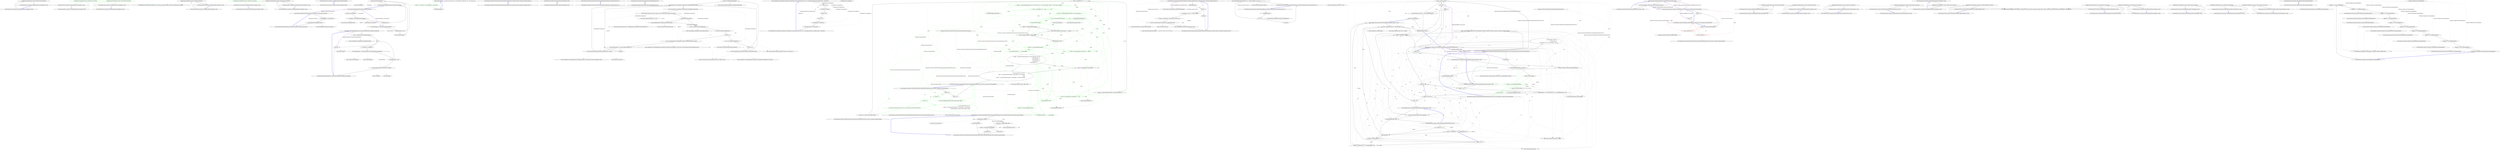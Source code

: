 digraph  {
m0_5 [cluster="Humanizer.Tests.DateHumanize.Verify(string, int, Humanizer.Localisation.TimeUnit, Humanizer.Localisation.Tense, double?)", file="DateHumanizeTests.cs", label="Entry Humanizer.Tests.DateHumanize.Verify(string, int, Humanizer.Localisation.TimeUnit, Humanizer.Localisation.Tense, double?)", span="29-29"];
m0_15 [cluster="Humanizer.Tests.Localisation.ar.DateHumanizeTests.SecondsAgo(int, string)", file="DateHumanizeTests.cs", label="Entry Humanizer.Tests.Localisation.ar.DateHumanizeTests.SecondsAgo(int, string)", span="55-55"];
m0_16 [cluster="Humanizer.Tests.Localisation.ar.DateHumanizeTests.SecondsAgo(int, string)", file="DateHumanizeTests.cs", label="DateHumanize.Verify(expected, seconds, TimeUnit.Second, Tense.Past)", span="57-57"];
m0_17 [cluster="Humanizer.Tests.Localisation.ar.DateHumanizeTests.SecondsAgo(int, string)", file="DateHumanizeTests.cs", label="Exit Humanizer.Tests.Localisation.ar.DateHumanizeTests.SecondsAgo(int, string)", span="55-55"];
m0_6 [cluster="Humanizer.Tests.Localisation.ar.DateHumanizeTests.HoursAgo(int, string)", file="DateHumanizeTests.cs", label="Entry Humanizer.Tests.Localisation.ar.DateHumanizeTests.HoursAgo(int, string)", span="25-25"];
m0_7 [cluster="Humanizer.Tests.Localisation.ar.DateHumanizeTests.HoursAgo(int, string)", color=green, community=0, file="DateHumanizeTests.cs", label="4: DateHumanize.Verify(expected, hours, TimeUnit.Hour, Tense.Past)", span="27-27"];
m0_8 [cluster="Humanizer.Tests.Localisation.ar.DateHumanizeTests.HoursAgo(int, string)", file="DateHumanizeTests.cs", label="Exit Humanizer.Tests.Localisation.ar.DateHumanizeTests.HoursAgo(int, string)", span="25-25"];
m0_12 [cluster="Humanizer.Tests.Localisation.ar.DateHumanizeTests.MonthsAgo(int, string)", file="DateHumanizeTests.cs", label="Entry Humanizer.Tests.Localisation.ar.DateHumanizeTests.MonthsAgo(int, string)", span="45-45"];
m0_13 [cluster="Humanizer.Tests.Localisation.ar.DateHumanizeTests.MonthsAgo(int, string)", color=green, community=0, file="DateHumanizeTests.cs", label="4: DateHumanize.Verify(expected, months, TimeUnit.Month, Tense.Past)", span="47-47"];
m0_14 [cluster="Humanizer.Tests.Localisation.ar.DateHumanizeTests.MonthsAgo(int, string)", file="DateHumanizeTests.cs", label="Exit Humanizer.Tests.Localisation.ar.DateHumanizeTests.MonthsAgo(int, string)", span="45-45"];
m0_2 [cluster="Humanizer.Tests.Localisation.ar.DateHumanizeTests.DaysAgo(int, string)", file="DateHumanizeTests.cs", label="Entry Humanizer.Tests.Localisation.ar.DateHumanizeTests.DaysAgo(int, string)", span="15-15"];
m0_3 [cluster="Humanizer.Tests.Localisation.ar.DateHumanizeTests.DaysAgo(int, string)", file="DateHumanizeTests.cs", label="DateHumanize.Verify(expected, days, TimeUnit.Day, Tense.Past)", span="17-17"];
m0_4 [cluster="Humanizer.Tests.Localisation.ar.DateHumanizeTests.DaysAgo(int, string)", file="DateHumanizeTests.cs", label="Exit Humanizer.Tests.Localisation.ar.DateHumanizeTests.DaysAgo(int, string)", span="15-15"];
m0_18 [cluster="Humanizer.Tests.Localisation.ar.DateHumanizeTests.YearsAgo(int, string)", file="DateHumanizeTests.cs", label="Entry Humanizer.Tests.Localisation.ar.DateHumanizeTests.YearsAgo(int, string)", span="65-65"];
m0_19 [cluster="Humanizer.Tests.Localisation.ar.DateHumanizeTests.YearsAgo(int, string)", color=green, community=0, file="DateHumanizeTests.cs", label="16: DateHumanize.Verify(expected, years, TimeUnit.Year, Tense.Past)", span="67-67"];
m0_20 [cluster="Humanizer.Tests.Localisation.ar.DateHumanizeTests.YearsAgo(int, string)", file="DateHumanizeTests.cs", label="Exit Humanizer.Tests.Localisation.ar.DateHumanizeTests.YearsAgo(int, string)", span="65-65"];
m0_9 [cluster="Humanizer.Tests.Localisation.ar.DateHumanizeTests.MinutesAgo(int, string)", file="DateHumanizeTests.cs", label="Entry Humanizer.Tests.Localisation.ar.DateHumanizeTests.MinutesAgo(int, string)", span="35-35"];
m0_10 [cluster="Humanizer.Tests.Localisation.ar.DateHumanizeTests.MinutesAgo(int, string)", file="DateHumanizeTests.cs", label="DateHumanize.Verify(expected, minutes, TimeUnit.Minute, Tense.Past)", span="37-37"];
m0_11 [cluster="Humanizer.Tests.Localisation.ar.DateHumanizeTests.MinutesAgo(int, string)", file="DateHumanizeTests.cs", label="Exit Humanizer.Tests.Localisation.ar.DateHumanizeTests.MinutesAgo(int, string)", span="35-35"];
m0_0 [cluster="Humanizer.Tests.Localisation.ar.DateHumanizeTests.DateHumanizeTests()", file="DateHumanizeTests.cs", label="Entry Humanizer.Tests.Localisation.ar.DateHumanizeTests.DateHumanizeTests()", span="7-7"];
m0_1 [cluster="Humanizer.Tests.Localisation.ar.DateHumanizeTests.DateHumanizeTests()", file="DateHumanizeTests.cs", label="Exit Humanizer.Tests.Localisation.ar.DateHumanizeTests.DateHumanizeTests()", span="7-7"];
m1_16 [cluster="string.Humanize()", file="EnumHumanizeExtensions.cs", label="Entry string.Humanize()", span="47-47"];
m1_25 [cluster="System.Reflection.MemberInfo.GetCustomAttributes(bool)", file="EnumHumanizeExtensions.cs", label="Entry System.Reflection.MemberInfo.GetCustomAttributes(bool)", span="0-0"];
m1_34 [cluster="string.ApplyCase(Humanizer.LetterCasing)", file="EnumHumanizeExtensions.cs", label="Entry string.ApplyCase(Humanizer.LetterCasing)", span="15-15"];
m1_13 [cluster="System.Enum.ToString()", file="EnumHumanizeExtensions.cs", label="Entry System.Enum.ToString()", span="0-0"];
m1_28 [cluster="Unk.GetValue", file="EnumHumanizeExtensions.cs", label="Entry Unk.GetValue", span=""];
m1_30 [cluster="Humanizer.EnumHumanizeExtensions.Humanize(System.Enum, Humanizer.LetterCasing)", file="EnumHumanizeExtensions.cs", label="Entry Humanizer.EnumHumanizeExtensions.Humanize(System.Enum, Humanizer.LetterCasing)", span="53-53"];
m1_31 [cluster="Humanizer.EnumHumanizeExtensions.Humanize(System.Enum, Humanizer.LetterCasing)", file="EnumHumanizeExtensions.cs", label="var humanizedEnum = Humanize(input)", span="55-55"];
m1_32 [cluster="Humanizer.EnumHumanizeExtensions.Humanize(System.Enum, Humanizer.LetterCasing)", file="EnumHumanizeExtensions.cs", label="return humanizedEnum.ApplyCase(casing);", span="57-57"];
m1_33 [cluster="Humanizer.EnumHumanizeExtensions.Humanize(System.Enum, Humanizer.LetterCasing)", file="EnumHumanizeExtensions.cs", label="Exit Humanizer.EnumHumanizeExtensions.Humanize(System.Enum, Humanizer.LetterCasing)", span="53-53"];
m1_14 [cluster="System.Type.GetMember(string)", file="EnumHumanizeExtensions.cs", label="Entry System.Type.GetMember(string)", span="0-0"];
m1_15 [cluster="Humanizer.EnumHumanizeExtensions.GetCustomDescription(System.Reflection.MemberInfo)", file="EnumHumanizeExtensions.cs", label="Entry Humanizer.EnumHumanizeExtensions.GetCustomDescription(System.Reflection.MemberInfo)", span="32-32"];
m1_17 [cluster="Humanizer.EnumHumanizeExtensions.GetCustomDescription(System.Reflection.MemberInfo)", file="EnumHumanizeExtensions.cs", label="var attrs = memberInfo.GetCustomAttributes(true)", span="34-34"];
m1_18 [cluster="Humanizer.EnumHumanizeExtensions.GetCustomDescription(System.Reflection.MemberInfo)", file="EnumHumanizeExtensions.cs", label=attrs, span="36-36"];
m1_19 [cluster="Humanizer.EnumHumanizeExtensions.GetCustomDescription(System.Reflection.MemberInfo)", file="EnumHumanizeExtensions.cs", label="var attrType = attr.GetType()", span="38-38"];
m1_23 [cluster="Humanizer.EnumHumanizeExtensions.GetCustomDescription(System.Reflection.MemberInfo)", file="EnumHumanizeExtensions.cs", label="return null;", span="44-44"];
m1_22 [cluster="Humanizer.EnumHumanizeExtensions.GetCustomDescription(System.Reflection.MemberInfo)", file="EnumHumanizeExtensions.cs", label="return descriptionProperty.GetValue(attr, null).ToString();", span="41-41"];
m1_20 [cluster="Humanizer.EnumHumanizeExtensions.GetCustomDescription(System.Reflection.MemberInfo)", file="EnumHumanizeExtensions.cs", label="var descriptionProperty = attrType.GetProperties().FirstOrDefault(DescriptionProperty)", span="39-39"];
m1_21 [cluster="Humanizer.EnumHumanizeExtensions.GetCustomDescription(System.Reflection.MemberInfo)", file="EnumHumanizeExtensions.cs", label="descriptionProperty != null", span="40-40"];
m1_24 [cluster="Humanizer.EnumHumanizeExtensions.GetCustomDescription(System.Reflection.MemberInfo)", file="EnumHumanizeExtensions.cs", label="Exit Humanizer.EnumHumanizeExtensions.GetCustomDescription(System.Reflection.MemberInfo)", span="32-32"];
m1_26 [cluster="System.Type.GetProperties()", file="EnumHumanizeExtensions.cs", label="Entry System.Type.GetProperties()", span="0-0"];
m1_12 [cluster="object.GetType()", file="EnumHumanizeExtensions.cs", label="Entry object.GetType()", span="0-0"];
m1_0 [cluster="lambda expression", file="EnumHumanizeExtensions.cs", label="Entry lambda expression", span="8-8"];
m1_1 [cluster="lambda expression", color=green, community=0, file="EnumHumanizeExtensions.cs", label="6: p.Name == ''Description'' && p.PropertyType == typeof (string)", span="8-8"];
m1_2 [cluster="lambda expression", file="EnumHumanizeExtensions.cs", label="Exit lambda expression", span="8-8"];
m1_27 [cluster="Unk.FirstOrDefault", file="EnumHumanizeExtensions.cs", label="Entry Unk.FirstOrDefault", span=""];
m1_29 [cluster="Unk.ToString", file="EnumHumanizeExtensions.cs", label="Entry Unk.ToString", span=""];
m1_3 [cluster="Humanizer.EnumHumanizeExtensions.Humanize(System.Enum)", file="EnumHumanizeExtensions.cs", label="Entry Humanizer.EnumHumanizeExtensions.Humanize(System.Enum)", span="15-15"];
m1_4 [cluster="Humanizer.EnumHumanizeExtensions.Humanize(System.Enum)", file="EnumHumanizeExtensions.cs", label="Type type = input.GetType()", span="17-17"];
m1_5 [cluster="Humanizer.EnumHumanizeExtensions.Humanize(System.Enum)", file="EnumHumanizeExtensions.cs", label="var memInfo = type.GetMember(input.ToString())", span="18-18"];
m1_10 [cluster="Humanizer.EnumHumanizeExtensions.Humanize(System.Enum)", file="EnumHumanizeExtensions.cs", label="return input.ToString().Humanize();", span="28-28"];
m1_6 [cluster="Humanizer.EnumHumanizeExtensions.Humanize(System.Enum)", file="EnumHumanizeExtensions.cs", label="memInfo.Length > 0", span="20-20"];
m1_7 [cluster="Humanizer.EnumHumanizeExtensions.Humanize(System.Enum)", file="EnumHumanizeExtensions.cs", label="var customDescription = GetCustomDescription(memInfo[0])", span="22-22"];
m1_8 [cluster="Humanizer.EnumHumanizeExtensions.Humanize(System.Enum)", file="EnumHumanizeExtensions.cs", label="customDescription != null", span="24-24"];
m1_9 [cluster="Humanizer.EnumHumanizeExtensions.Humanize(System.Enum)", file="EnumHumanizeExtensions.cs", label="return customDescription;", span="25-25"];
m1_11 [cluster="Humanizer.EnumHumanizeExtensions.Humanize(System.Enum)", file="EnumHumanizeExtensions.cs", label="Exit Humanizer.EnumHumanizeExtensions.Humanize(System.Enum)", span="15-15"];
m2_2 [cluster="Humanizer.Localisation.Formatters.IFormatter.DateHumanize(Humanizer.Localisation.TimeUnit, Humanizer.Localisation.Tense, int)", file="IFormatter.cs", label="Entry Humanizer.Localisation.Formatters.IFormatter.DateHumanize(Humanizer.Localisation.TimeUnit, Humanizer.Localisation.Tense, int)", span="10-10"];
m2_3 [cluster="Humanizer.Localisation.Formatters.IFormatter.DateHumanize(Humanizer.Localisation.TimeUnit, Humanizer.Localisation.Tense, int)", file="IFormatter.cs", label="Exit Humanizer.Localisation.Formatters.IFormatter.DateHumanize(Humanizer.Localisation.TimeUnit, Humanizer.Localisation.Tense, int)", span="10-10"];
m2_0 [cluster="Humanizer.Localisation.Formatters.IFormatter.DateHumanize_Now()", file="IFormatter.cs", label="Entry Humanizer.Localisation.Formatters.IFormatter.DateHumanize_Now()", span="9-9"];
m2_1 [cluster="Humanizer.Localisation.Formatters.IFormatter.DateHumanize_Now()", file="IFormatter.cs", label="Exit Humanizer.Localisation.Formatters.IFormatter.DateHumanize_Now()", span="9-9"];
m2_6 [cluster="Humanizer.Localisation.Formatters.IFormatter.TimeSpanHumanize(Humanizer.Localisation.TimeUnit, int)", file="IFormatter.cs", label="Entry Humanizer.Localisation.Formatters.IFormatter.TimeSpanHumanize(Humanizer.Localisation.TimeUnit, int)", span="13-13"];
m2_7 [cluster="Humanizer.Localisation.Formatters.IFormatter.TimeSpanHumanize(Humanizer.Localisation.TimeUnit, int)", file="IFormatter.cs", label="Exit Humanizer.Localisation.Formatters.IFormatter.TimeSpanHumanize(Humanizer.Localisation.TimeUnit, int)", span="13-13"];
m2_4 [cluster="Humanizer.Localisation.Formatters.IFormatter.TimeSpanHumanize_Zero()", file="IFormatter.cs", label="Entry Humanizer.Localisation.Formatters.IFormatter.TimeSpanHumanize_Zero()", span="12-12"];
m2_5 [cluster="Humanizer.Localisation.Formatters.IFormatter.TimeSpanHumanize_Zero()", file="IFormatter.cs", label="Exit Humanizer.Localisation.Formatters.IFormatter.TimeSpanHumanize_Zero()", span="12-12"];
m3_35 [cluster="System.InvalidOperationException.InvalidOperationException()", file="NumberToWordsTests.cs", label="Entry System.InvalidOperationException.InvalidOperationException()", span="0-0"];
m3_8 [cluster="CommandLine.Core.Specification.FromProperty(System.Reflection.PropertyInfo)", file="NumberToWordsTests.cs", label="Entry CommandLine.Core.Specification.FromProperty(System.Reflection.PropertyInfo)", span="74-74"];
m3_9 [cluster="CommandLine.Core.Specification.FromProperty(System.Reflection.PropertyInfo)", file="NumberToWordsTests.cs", label="System.Collections.Generic.List<string> enumList = new System.Collections.Generic.List<string>()", span="76-76"];
m3_10 [cluster="CommandLine.Core.Specification.FromProperty(System.Reflection.PropertyInfo)", file="NumberToWordsTests.cs", label="property.PropertyType.IsEnum", span="77-77"];
m3_11 [cluster="CommandLine.Core.Specification.FromProperty(System.Reflection.PropertyInfo)", file="NumberToWordsTests.cs", label="enumList.AddRange(Enum.GetNames(property.PropertyType))", span="79-79"];
m3_12 [cluster="CommandLine.Core.Specification.FromProperty(System.Reflection.PropertyInfo)", file="NumberToWordsTests.cs", label="var attrs = property.GetCustomAttributes(true)", span="82-82"];
m3_15 [cluster="CommandLine.Core.Specification.FromProperty(System.Reflection.PropertyInfo)", file="NumberToWordsTests.cs", label="var spec = OptionSpecification.FromAttribute(oa.Single(), property.PropertyType, enumList)", span="86-86"];
m3_17 [cluster="CommandLine.Core.Specification.FromProperty(System.Reflection.PropertyInfo)", file="NumberToWordsTests.cs", label="return spec.WithLongName(property.Name.ToLowerInvariant(), enumList);", span="89-89"];
m3_21 [cluster="CommandLine.Core.Specification.FromProperty(System.Reflection.PropertyInfo)", file="NumberToWordsTests.cs", label="return ValueSpecification.FromAttribute(va.Single(), property.PropertyType);", span="97-97"];
m3_13 [cluster="CommandLine.Core.Specification.FromProperty(System.Reflection.PropertyInfo)", file="NumberToWordsTests.cs", label="var oa = attrs.OfType<OptionAttribute>()", span="83-83"];
m3_19 [cluster="CommandLine.Core.Specification.FromProperty(System.Reflection.PropertyInfo)", file="NumberToWordsTests.cs", label="var va = attrs.OfType<ValueAttribute>()", span="94-94"];
m3_14 [cluster="CommandLine.Core.Specification.FromProperty(System.Reflection.PropertyInfo)", file="NumberToWordsTests.cs", label="oa.Count() == 1", span="84-84"];
m3_16 [cluster="CommandLine.Core.Specification.FromProperty(System.Reflection.PropertyInfo)", file="NumberToWordsTests.cs", label="spec.ShortName.Length == 0 && spec.LongName.Length == 0", span="87-87"];
m3_18 [cluster="CommandLine.Core.Specification.FromProperty(System.Reflection.PropertyInfo)", file="NumberToWordsTests.cs", label="return spec;", span="91-91"];
m3_20 [cluster="CommandLine.Core.Specification.FromProperty(System.Reflection.PropertyInfo)", file="NumberToWordsTests.cs", label="va.Count() == 1", span="95-95"];
m3_22 [cluster="CommandLine.Core.Specification.FromProperty(System.Reflection.PropertyInfo)", file="NumberToWordsTests.cs", label="throw new InvalidOperationException();", span="100-100"];
m3_23 [cluster="CommandLine.Core.Specification.FromProperty(System.Reflection.PropertyInfo)", file="NumberToWordsTests.cs", label="Exit CommandLine.Core.Specification.FromProperty(System.Reflection.PropertyInfo)", span="74-74"];
m3_27 [cluster="System.Reflection.MemberInfo.GetCustomAttributes(bool)", file="NumberToWordsTests.cs", label="Entry System.Reflection.MemberInfo.GetCustomAttributes(bool)", span="0-0"];
m3_24 [cluster="System.Collections.Generic.List<T>.List()", file="NumberToWordsTests.cs", label="Entry System.Collections.Generic.List<T>.List()", span="0-0"];
m3_34 [cluster="CommandLine.Core.ValueSpecification.FromAttribute(CommandLine.ValueAttribute, System.Type)", file="NumberToWordsTests.cs", label="Entry CommandLine.Core.ValueSpecification.FromAttribute(CommandLine.ValueAttribute, System.Type)", span="16-16"];
m3_31 [cluster="CommandLine.Core.OptionSpecification.FromAttribute(CommandLine.OptionAttribute, System.Type, System.Collections.Generic.IEnumerable<string>)", file="NumberToWordsTests.cs", label="Entry CommandLine.Core.OptionSpecification.FromAttribute(CommandLine.OptionAttribute, System.Type, System.Collections.Generic.IEnumerable<string>)", span="29-29"];
m3_33 [cluster="CommandLine.Core.OptionSpecification.WithLongName(string, System.Collections.Generic.IEnumerable<string>)", file="NumberToWordsTests.cs", label="Entry CommandLine.Core.OptionSpecification.WithLongName(string, System.Collections.Generic.IEnumerable<string>)", span="21-21"];
m3_29 [cluster="System.Collections.Generic.IEnumerable<TSource>.Count<TSource>()", file="NumberToWordsTests.cs", label="Entry System.Collections.Generic.IEnumerable<TSource>.Count<TSource>()", span="0-0"];
m3_30 [cluster="System.Collections.Generic.IEnumerable<TSource>.Single<TSource>()", file="NumberToWordsTests.cs", label="Entry System.Collections.Generic.IEnumerable<TSource>.Single<TSource>()", span="0-0"];
m3_28 [cluster="System.Collections.IEnumerable.OfType<TResult>()", file="NumberToWordsTests.cs", label="Entry System.Collections.IEnumerable.OfType<TResult>()", span="0-0"];
m3_32 [cluster="string.ToLowerInvariant()", file="NumberToWordsTests.cs", label="Entry string.ToLowerInvariant()", span="0-0"];
m3_0 [cluster="CommandLine.Core.Specification.Specification(CommandLine.Core.SpecificationType, bool, int, int, CommandLine.Infrastructure.Maybe<object>, System.Type)", file="NumberToWordsTests.cs", label="Entry CommandLine.Core.Specification.Specification(CommandLine.Core.SpecificationType, bool, int, int, CommandLine.Infrastructure.Maybe<object>, System.Type)", span="28-28"];
m3_1 [cluster="CommandLine.Core.Specification.Specification(CommandLine.Core.SpecificationType, bool, int, int, CommandLine.Infrastructure.Maybe<object>, System.Type)", file="NumberToWordsTests.cs", label="this.tag = tag", span="30-30"];
m3_2 [cluster="CommandLine.Core.Specification.Specification(CommandLine.Core.SpecificationType, bool, int, int, CommandLine.Infrastructure.Maybe<object>, System.Type)", file="NumberToWordsTests.cs", label="this.required = required", span="31-31"];
m3_3 [cluster="CommandLine.Core.Specification.Specification(CommandLine.Core.SpecificationType, bool, int, int, CommandLine.Infrastructure.Maybe<object>, System.Type)", file="NumberToWordsTests.cs", label="this.min = min", span="32-32"];
m3_4 [cluster="CommandLine.Core.Specification.Specification(CommandLine.Core.SpecificationType, bool, int, int, CommandLine.Infrastructure.Maybe<object>, System.Type)", file="NumberToWordsTests.cs", label="this.max = max", span="33-33"];
m3_5 [cluster="CommandLine.Core.Specification.Specification(CommandLine.Core.SpecificationType, bool, int, int, CommandLine.Infrastructure.Maybe<object>, System.Type)", file="NumberToWordsTests.cs", label="this.defaultValue = defaultValue", span="35-35"];
m3_6 [cluster="CommandLine.Core.Specification.Specification(CommandLine.Core.SpecificationType, bool, int, int, CommandLine.Infrastructure.Maybe<object>, System.Type)", file="NumberToWordsTests.cs", label="this.conversionType = conversionType", span="36-36"];
m3_7 [cluster="CommandLine.Core.Specification.Specification(CommandLine.Core.SpecificationType, bool, int, int, CommandLine.Infrastructure.Maybe<object>, System.Type)", file="NumberToWordsTests.cs", label="Exit CommandLine.Core.Specification.Specification(CommandLine.Core.SpecificationType, bool, int, int, CommandLine.Infrastructure.Maybe<object>, System.Type)", span="28-28"];
m3_25 [cluster="System.Enum.GetNames(System.Type)", file="NumberToWordsTests.cs", label="Entry System.Enum.GetNames(System.Type)", span="0-0"];
m3_26 [cluster="System.Collections.Generic.List<T>.AddRange(System.Collections.Generic.IEnumerable<T>)", file="NumberToWordsTests.cs", label="Entry System.Collections.Generic.List<T>.AddRange(System.Collections.Generic.IEnumerable<T>)", span="0-0"];
m3_36 [file="NumberToWordsTests.cs", label="CommandLine.Core.Specification", span=""];
m4_35 [cluster="string.Replace(string, string)", file="OrdinalizeTests.cs", label="Entry string.Replace(string, string)", span="0-0"];
m4_42 [cluster="string.Format(string, object, object, object)", file="OrdinalizeTests.cs", label="Entry string.Format(string, object, object, object)", span="0-0"];
m4_50 [cluster="string.Split(params char[])", file="OrdinalizeTests.cs", label="Entry string.Split(params char[])", span="0-0"];
m4_31 [cluster="Humanizer.Localisation.NumberToWords.Romanian.RomanianOrdinalNumberConverter.getPartByGender(string, Humanizer.GrammaticalGender)", file="OrdinalizeTests.cs", label="Entry Humanizer.Localisation.NumberToWords.Romanian.RomanianOrdinalNumberConverter.getPartByGender(string, Humanizer.GrammaticalGender)", span="103-103"];
m4_43 [cluster="Humanizer.Localisation.NumberToWords.Romanian.RomanianOrdinalNumberConverter.getPartByGender(string, Humanizer.GrammaticalGender)", file="OrdinalizeTests.cs", label="multiGenderPart.Contains(''|'')", span="105-105"];
m4_44 [cluster="Humanizer.Localisation.NumberToWords.Romanian.RomanianOrdinalNumberConverter.getPartByGender(string, Humanizer.GrammaticalGender)", file="OrdinalizeTests.cs", label="String[] parts = multiGenderPart.Split('|')", span="107-107"];
m4_45 [cluster="Humanizer.Localisation.NumberToWords.Romanian.RomanianOrdinalNumberConverter.getPartByGender(string, Humanizer.GrammaticalGender)", file="OrdinalizeTests.cs", label="gender == GrammaticalGender.Feminine", span="108-108"];
m4_48 [cluster="Humanizer.Localisation.NumberToWords.Romanian.RomanianOrdinalNumberConverter.getPartByGender(string, Humanizer.GrammaticalGender)", file="OrdinalizeTests.cs", label="return multiGenderPart;", span="115-115"];
m4_46 [cluster="Humanizer.Localisation.NumberToWords.Romanian.RomanianOrdinalNumberConverter.getPartByGender(string, Humanizer.GrammaticalGender)", file="OrdinalizeTests.cs", label="return parts[1];", span="109-109"];
m4_47 [cluster="Humanizer.Localisation.NumberToWords.Romanian.RomanianOrdinalNumberConverter.getPartByGender(string, Humanizer.GrammaticalGender)", file="OrdinalizeTests.cs", label="return parts[0];", span="112-112"];
m4_49 [cluster="Humanizer.Localisation.NumberToWords.Romanian.RomanianOrdinalNumberConverter.getPartByGender(string, Humanizer.GrammaticalGender)", file="OrdinalizeTests.cs", label="Exit Humanizer.Localisation.NumberToWords.Romanian.RomanianOrdinalNumberConverter.getPartByGender(string, Humanizer.GrammaticalGender)", span="103-103"];
m4_36 [cluster="string.EndsWith(string)", file="OrdinalizeTests.cs", label="Entry string.EndsWith(string)", span="0-0"];
m4_38 [cluster="string.Contains(string)", file="OrdinalizeTests.cs", label="Entry string.Contains(string)", span="0-0"];
m4_33 [cluster="Humanizer.Localisation.NumberToWords.Romanian.RomanianCardinalNumberConverter.RomanianCardinalNumberConverter()", file="OrdinalizeTests.cs", label="Entry Humanizer.Localisation.NumberToWords.Romanian.RomanianCardinalNumberConverter.RomanianCardinalNumberConverter()", span="6-6"];
m4_39 [cluster="string.StartsWith(string)", file="OrdinalizeTests.cs", label="Entry string.StartsWith(string)", span="0-0"];
m4_32 [cluster="string.Format(string, object, object)", file="OrdinalizeTests.cs", label="Entry string.Format(string, object, object)", span="0-0"];
m4_41 [cluster="string.TrimStart(params char[])", file="OrdinalizeTests.cs", label="Entry string.TrimStart(params char[])", span="0-0"];
m4_34 [cluster="Humanizer.Localisation.NumberToWords.Romanian.RomanianCardinalNumberConverter.Convert(int, Humanizer.GrammaticalGender)", file="OrdinalizeTests.cs", label="Entry Humanizer.Localisation.NumberToWords.Romanian.RomanianCardinalNumberConverter.Convert(int, Humanizer.GrammaticalGender)", span="98-98"];
m4_0 [cluster="Humanizer.Localisation.NumberToWords.Romanian.RomanianOrdinalNumberConverter.Convert(int, Humanizer.GrammaticalGender)", file="OrdinalizeTests.cs", label="Entry Humanizer.Localisation.NumberToWords.Romanian.RomanianOrdinalNumberConverter.Convert(int, Humanizer.GrammaticalGender)", span="28-28"];
m4_3 [cluster="Humanizer.Localisation.NumberToWords.Romanian.RomanianOrdinalNumberConverter.Convert(int, Humanizer.GrammaticalGender)", color=green, community=0, file="OrdinalizeTests.cs", label="21: number == 1", span="33-33"];
m4_1 [cluster="Humanizer.Localisation.NumberToWords.Romanian.RomanianOrdinalNumberConverter.Convert(int, Humanizer.GrammaticalGender)", file="OrdinalizeTests.cs", label="number == 0", span="31-31"];
m4_4 [cluster="Humanizer.Localisation.NumberToWords.Romanian.RomanianOrdinalNumberConverter.Convert(int, Humanizer.GrammaticalGender)", color=green, community=0, file="OrdinalizeTests.cs", label="20: return this.getPartByGender(_ordinalsUnder10[number], gender);", span="35-35"];
m4_5 [cluster="Humanizer.Localisation.NumberToWords.Romanian.RomanianOrdinalNumberConverter.Convert(int, Humanizer.GrammaticalGender)", color=green, community=0, file="OrdinalizeTests.cs", label="21: number <= 9", span="36-36"];
m4_6 [cluster="Humanizer.Localisation.NumberToWords.Romanian.RomanianOrdinalNumberConverter.Convert(int, Humanizer.GrammaticalGender)", color=green, community=0, file="OrdinalizeTests.cs", label="20: return String.Format(''{0} {1}'',\r\n                                        gender == GrammaticalGender.Feminine ? _femininePrefix : _masculinePrefix,\r\n                                        this.getPartByGender(_ordinalsUnder10[number], gender)\r\n                                     );", span="38-41"];
m4_7 [cluster="Humanizer.Localisation.NumberToWords.Romanian.RomanianOrdinalNumberConverter.Convert(int, Humanizer.GrammaticalGender)", color=green, community=0, file="OrdinalizeTests.cs", label="21: RomanianCardinalNumberConverter coverter = new RomanianCardinalNumberConverter()", span="44-44"];
m4_12 [cluster="Humanizer.Localisation.NumberToWords.Romanian.RomanianOrdinalNumberConverter.Convert(int, Humanizer.GrammaticalGender)", color=green, community=0, file="OrdinalizeTests.cs", label="21: (gender == GrammaticalGender.Feminine) && words.Contains(''zeci'') && (words.Contains(''milioane'') || words.Contains(''miliarde''))", span="54-54"];
m4_10 [cluster="Humanizer.Localisation.NumberToWords.Romanian.RomanianOrdinalNumberConverter.Convert(int, Humanizer.GrammaticalGender)", file="OrdinalizeTests.cs", label="(gender == GrammaticalGender.Feminine) && words.EndsWith(''zeci'')", span="50-50"];
m4_9 [cluster="Humanizer.Localisation.NumberToWords.Romanian.RomanianOrdinalNumberConverter.Convert(int, Humanizer.GrammaticalGender)", file="OrdinalizeTests.cs", label="words = words.Replace('' de '', '' '')", span="48-48"];
m4_13 [cluster="Humanizer.Localisation.NumberToWords.Romanian.RomanianOrdinalNumberConverter.Convert(int, Humanizer.GrammaticalGender)", color=green, community=0, file="OrdinalizeTests.cs", label="21: words = words.Replace(''zeci'', ''zecea'')", span="56-56"];
m4_14 [cluster="Humanizer.Localisation.NumberToWords.Romanian.RomanianOrdinalNumberConverter.Convert(int, Humanizer.GrammaticalGender)", color=green, community=0, file="OrdinalizeTests.cs", label="21: (gender == GrammaticalGender.Feminine) && words.StartsWith(''un '')", span="59-59"];
m4_11 [cluster="Humanizer.Localisation.NumberToWords.Romanian.RomanianOrdinalNumberConverter.Convert(int, Humanizer.GrammaticalGender)", color=green, community=0, file="OrdinalizeTests.cs", label="21: words = words.Substring(0, words.Length - 4) + ''zece''", span="52-52"];
m4_15 [cluster="Humanizer.Localisation.NumberToWords.Romanian.RomanianOrdinalNumberConverter.Convert(int, Humanizer.GrammaticalGender)", color=green, community=0, file="OrdinalizeTests.cs", label="21: words = words.Substring(2).TrimStart()", span="61-61"];
m4_16 [cluster="Humanizer.Localisation.NumberToWords.Romanian.RomanianOrdinalNumberConverter.Convert(int, Humanizer.GrammaticalGender)", color=green, community=0, file="OrdinalizeTests.cs", label="21: words.EndsWith(''milioane'')", span="64-64"];
m4_21 [cluster="Humanizer.Localisation.NumberToWords.Romanian.RomanianOrdinalNumberConverter.Convert(int, Humanizer.GrammaticalGender)", color=green, community=0, file="OrdinalizeTests.cs", label="21: gender == GrammaticalGender.Feminine", span="73-73"];
m4_20 [cluster="Humanizer.Localisation.NumberToWords.Romanian.RomanianOrdinalNumberConverter.Convert(int, Humanizer.GrammaticalGender)", file="OrdinalizeTests.cs", label="words.EndsWith(''milion'')", span="71-71"];
m4_22 [cluster="Humanizer.Localisation.NumberToWords.Romanian.RomanianOrdinalNumberConverter.Convert(int, Humanizer.GrammaticalGender)", color=green, community=0, file="OrdinalizeTests.cs", label="21: words = words.Substring(0, words.Length - 6) + ''milioana''", span="74-74"];
m4_23 [cluster="Humanizer.Localisation.NumberToWords.Romanian.RomanianOrdinalNumberConverter.Convert(int, Humanizer.GrammaticalGender)", color=green, community=0, file="OrdinalizeTests.cs", label="21: customMasculineSuffix = ''u'' + _masculineSuffix", span="77-77"];
m4_25 [cluster="Humanizer.Localisation.NumberToWords.Romanian.RomanianOrdinalNumberConverter.Convert(int, Humanizer.GrammaticalGender)", color=green, community=0, file="OrdinalizeTests.cs", label="21: gender == GrammaticalGender.Masculine", span="81-81"];
m4_24 [cluster="Humanizer.Localisation.NumberToWords.Romanian.RomanianOrdinalNumberConverter.Convert(int, Humanizer.GrammaticalGender)", color=green, community=0, file="OrdinalizeTests.cs", label="21: words.EndsWith(''miliard'')", span="79-79"];
m4_26 [cluster="Humanizer.Localisation.NumberToWords.Romanian.RomanianOrdinalNumberConverter.Convert(int, Humanizer.GrammaticalGender)", color=green, community=0, file="OrdinalizeTests.cs", label="21: customMasculineSuffix = ''u'' + _masculineSuffix", span="82-82"];
m4_27 [cluster="Humanizer.Localisation.NumberToWords.Romanian.RomanianOrdinalNumberConverter.Convert(int, Humanizer.GrammaticalGender)", file="OrdinalizeTests.cs", label="(gender == GrammaticalGender.Feminine) && (!words.EndsWith(''zece'') &&\r\n                                                               (words.EndsWith(''a'') ||\r\n                                                               words.EndsWith(''ă'') ||\r\n                                                               words.EndsWith(''e'') ||\r\n                                                               words.EndsWith(''i'')))", span="86-90"];
m4_8 [cluster="Humanizer.Localisation.NumberToWords.Romanian.RomanianOrdinalNumberConverter.Convert(int, Humanizer.GrammaticalGender)", file="OrdinalizeTests.cs", label="String words = coverter.Convert(number, gender)", span="45-45"];
m4_18 [cluster="Humanizer.Localisation.NumberToWords.Romanian.RomanianOrdinalNumberConverter.Convert(int, Humanizer.GrammaticalGender)", file="OrdinalizeTests.cs", label="words = words.Substring(0, words.Length - 8) + ''milioana''", span="67-67"];
m4_28 [cluster="Humanizer.Localisation.NumberToWords.Romanian.RomanianOrdinalNumberConverter.Convert(int, Humanizer.GrammaticalGender)", file="OrdinalizeTests.cs", label="words = words.Substring(0, words.Length - 1)", span="92-92"];
m4_29 [cluster="Humanizer.Localisation.NumberToWords.Romanian.RomanianOrdinalNumberConverter.Convert(int, Humanizer.GrammaticalGender)", file="OrdinalizeTests.cs", label="return String.Format(''{0} {1}{2}'',\r\n                                        gender == GrammaticalGender.Feminine ? _femininePrefix : _masculinePrefix,\r\n                                        words,\r\n                                        gender == GrammaticalGender.Feminine ? _feminineSuffix : customMasculineSuffix\r\n                                    );", span="95-99"];
m4_17 [cluster="Humanizer.Localisation.NumberToWords.Romanian.RomanianOrdinalNumberConverter.Convert(int, Humanizer.GrammaticalGender)", file="OrdinalizeTests.cs", label="gender == GrammaticalGender.Feminine", span="66-66"];
m4_19 [cluster="Humanizer.Localisation.NumberToWords.Romanian.RomanianOrdinalNumberConverter.Convert(int, Humanizer.GrammaticalGender)", file="OrdinalizeTests.cs", label="String customMasculineSuffix = _masculineSuffix", span="70-70"];
m4_2 [cluster="Humanizer.Localisation.NumberToWords.Romanian.RomanianOrdinalNumberConverter.Convert(int, Humanizer.GrammaticalGender)", file="OrdinalizeTests.cs", label="return ''zero'';", span="32-32"];
m4_30 [cluster="Humanizer.Localisation.NumberToWords.Romanian.RomanianOrdinalNumberConverter.Convert(int, Humanizer.GrammaticalGender)", file="OrdinalizeTests.cs", label="Exit Humanizer.Localisation.NumberToWords.Romanian.RomanianOrdinalNumberConverter.Convert(int, Humanizer.GrammaticalGender)", span="28-28"];
m4_37 [cluster="string.Substring(int, int)", file="OrdinalizeTests.cs", label="Entry string.Substring(int, int)", span="0-0"];
m4_40 [cluster="string.Substring(int)", file="OrdinalizeTests.cs", label="Entry string.Substring(int)", span="0-0"];
m4_51 [file="OrdinalizeTests.cs", label="Humanizer.Localisation.NumberToWords.Romanian.RomanianOrdinalNumberConverter", span=""];
m6_0 [cluster="Humanizer.Localisation.ResourceKeys.DateHumanize.GetResourceKey(Humanizer.Localisation.TimeUnit, Humanizer.Localisation.Tense, int)", file="ResourceKeys.DateHumanize.cs", label="Entry Humanizer.Localisation.ResourceKeys.DateHumanize.GetResourceKey(Humanizer.Localisation.TimeUnit, Humanizer.Localisation.Tense, int)", span="27-27"];
m6_1 [cluster="Humanizer.Localisation.ResourceKeys.DateHumanize.GetResourceKey(Humanizer.Localisation.TimeUnit, Humanizer.Localisation.Tense, int)", file="ResourceKeys.DateHumanize.cs", label="ValidateRange(count)", span="29-29"];
m6_2 [cluster="Humanizer.Localisation.ResourceKeys.DateHumanize.GetResourceKey(Humanizer.Localisation.TimeUnit, Humanizer.Localisation.Tense, int)", file="ResourceKeys.DateHumanize.cs", label="count == 0", span="31-31"];
m6_4 [cluster="Humanizer.Localisation.ResourceKeys.DateHumanize.GetResourceKey(Humanizer.Localisation.TimeUnit, Humanizer.Localisation.Tense, int)", file="ResourceKeys.DateHumanize.cs", label="var singularity = count == 1 ? Single : Multiple", span="34-34"];
m6_5 [cluster="Humanizer.Localisation.ResourceKeys.DateHumanize.GetResourceKey(Humanizer.Localisation.TimeUnit, Humanizer.Localisation.Tense, int)", file="ResourceKeys.DateHumanize.cs", label="var tense = timeUnitTense == Tense.Future ? FromNow : Ago", span="35-35"];
m6_6 [cluster="Humanizer.Localisation.ResourceKeys.DateHumanize.GetResourceKey(Humanizer.Localisation.TimeUnit, Humanizer.Localisation.Tense, int)", file="ResourceKeys.DateHumanize.cs", label="var unit = timeUnit.ToString().ToQuantity(count, ShowQuantityAs.None)", span="36-36"];
m6_3 [cluster="Humanizer.Localisation.ResourceKeys.DateHumanize.GetResourceKey(Humanizer.Localisation.TimeUnit, Humanizer.Localisation.Tense, int)", file="ResourceKeys.DateHumanize.cs", label="return Now;", span="32-32"];
m6_7 [cluster="Humanizer.Localisation.ResourceKeys.DateHumanize.GetResourceKey(Humanizer.Localisation.TimeUnit, Humanizer.Localisation.Tense, int)", file="ResourceKeys.DateHumanize.cs", label="return DateTimeFormat.FormatWith(singularity, unit, tense);", span="37-37"];
m6_8 [cluster="Humanizer.Localisation.ResourceKeys.DateHumanize.GetResourceKey(Humanizer.Localisation.TimeUnit, Humanizer.Localisation.Tense, int)", file="ResourceKeys.DateHumanize.cs", label="Exit Humanizer.Localisation.ResourceKeys.DateHumanize.GetResourceKey(Humanizer.Localisation.TimeUnit, Humanizer.Localisation.Tense, int)", span="27-27"];
m6_9 [cluster="Humanizer.Localisation.ResourceKeys.ValidateRange(int)", file="ResourceKeys.DateHumanize.cs", label="Entry Humanizer.Localisation.ResourceKeys.ValidateRange(int)", span="9-9"];
m6_11 [cluster="string.ToQuantity(int, Humanizer.ShowQuantityAs)", file="ResourceKeys.DateHumanize.cs", label="Entry string.ToQuantity(int, Humanizer.ShowQuantityAs)", span="46-46"];
m6_10 [cluster="System.Enum.ToString()", file="ResourceKeys.DateHumanize.cs", label="Entry System.Enum.ToString()", span="0-0"];
m6_12 [cluster="string.FormatWith(params object[])", file="ResourceKeys.DateHumanize.cs", label="Entry string.FormatWith(params object[])", span="15-15"];
m7_7 [cluster="string.FormatWith(params object[])", file="ResourceKeys.TimeSpanHumanize.cs", label="Entry string.FormatWith(params object[])", span="15-15"];
m7_6 [cluster="Humanizer.Localisation.ResourceKeys.ValidateRange(int)", file="ResourceKeys.TimeSpanHumanize.cs", label="Entry Humanizer.Localisation.ResourceKeys.ValidateRange(int)", span="9-9"];
m7_0 [cluster="Humanizer.Localisation.ResourceKeys.TimeSpanHumanize.GetResourceKey(Humanizer.Localisation.TimeUnit, int)", file="ResourceKeys.TimeSpanHumanize.cs", label="Entry Humanizer.Localisation.ResourceKeys.TimeSpanHumanize.GetResourceKey(Humanizer.Localisation.TimeUnit, int)", span="19-19"];
m7_1 [cluster="Humanizer.Localisation.ResourceKeys.TimeSpanHumanize.GetResourceKey(Humanizer.Localisation.TimeUnit, int)", file="ResourceKeys.TimeSpanHumanize.cs", label="ValidateRange(count)", span="21-21"];
m7_2 [cluster="Humanizer.Localisation.ResourceKeys.TimeSpanHumanize.GetResourceKey(Humanizer.Localisation.TimeUnit, int)", file="ResourceKeys.TimeSpanHumanize.cs", label="count == 0", span="23-23"];
m7_4 [cluster="Humanizer.Localisation.ResourceKeys.TimeSpanHumanize.GetResourceKey(Humanizer.Localisation.TimeUnit, int)", file="ResourceKeys.TimeSpanHumanize.cs", label="return TimeSpanFormat.FormatWith(count == 1 ? Single : Multiple, unit, count == 1 ? '''' : ''s'');", span="26-26"];
m7_3 [cluster="Humanizer.Localisation.ResourceKeys.TimeSpanHumanize.GetResourceKey(Humanizer.Localisation.TimeUnit, int)", file="ResourceKeys.TimeSpanHumanize.cs", label="return Zero;", span="24-24"];
m7_5 [cluster="Humanizer.Localisation.ResourceKeys.TimeSpanHumanize.GetResourceKey(Humanizer.Localisation.TimeUnit, int)", file="ResourceKeys.TimeSpanHumanize.cs", label="Exit Humanizer.Localisation.ResourceKeys.TimeSpanHumanize.GetResourceKey(Humanizer.Localisation.TimeUnit, int)", span="19-19"];
m8_34 [cluster="System.Collections.Generic.List<T>.List()", file="SpanishNumberToWordsConverter.cs", label="Entry System.Collections.Generic.List<T>.List()", span="0-0"];
m8_18 [cluster="Humanizer.Localisation.NumberToWords.SpanishNumberToWordsConverter.Convert(int)", file="SpanishNumberToWordsConverter.cs", label="number > 0", span="70-70"];
m8_2 [cluster="Humanizer.Localisation.NumberToWords.SpanishNumberToWordsConverter.Convert(int)", file="SpanishNumberToWordsConverter.cs", label="return ''cero'';", span="30-30"];
m8_3 [cluster="Humanizer.Localisation.NumberToWords.SpanishNumberToWordsConverter.Convert(int)", file="SpanishNumberToWordsConverter.cs", label="number < 0", span="32-32"];
m8_4 [cluster="Humanizer.Localisation.NumberToWords.SpanishNumberToWordsConverter.Convert(int)", file="SpanishNumberToWordsConverter.cs", label="return string.Format(''menos {0}'', Convert(Math.Abs(number)));", span="33-33"];
m8_5 [cluster="Humanizer.Localisation.NumberToWords.SpanishNumberToWordsConverter.Convert(int)", file="SpanishNumberToWordsConverter.cs", label="var parts = new List<string>()", span="35-35"];
m8_35 [cluster="string.Format(string, params object[])", file="SpanishNumberToWordsConverter.cs", label="Entry string.Format(string, params object[])", span="0-0"];
m8_6 [cluster="Humanizer.Localisation.NumberToWords.SpanishNumberToWordsConverter.Convert(int)", file="SpanishNumberToWordsConverter.cs", label="(number / 1000000000) > 0", span="37-37"];
m8_8 [cluster="Humanizer.Localisation.NumberToWords.SpanishNumberToWordsConverter.Convert(int)", file="SpanishNumberToWordsConverter.cs", label="number %= 1000000000", span="43-43"];
m8_14 [cluster="Humanizer.Localisation.NumberToWords.SpanishNumberToWordsConverter.Convert(int)", file="SpanishNumberToWordsConverter.cs", label="number %= 1000", span="61-61"];
m8_15 [cluster="Humanizer.Localisation.NumberToWords.SpanishNumberToWordsConverter.Convert(int)", file="SpanishNumberToWordsConverter.cs", label="(number / 100) > 0", span="64-64"];
m8_16 [cluster="Humanizer.Localisation.NumberToWords.SpanishNumberToWordsConverter.Convert(int)", file="SpanishNumberToWordsConverter.cs", label="parts.Add(number == 100 ? string.Format(''cien'') : HundredsMap[(number / 100)])", span="66-66"];
m8_17 [cluster="Humanizer.Localisation.NumberToWords.SpanishNumberToWordsConverter.Convert(int)", file="SpanishNumberToWordsConverter.cs", label="number %= 100", span="67-67"];
m8_23 [cluster="Humanizer.Localisation.NumberToWords.SpanishNumberToWordsConverter.Convert(int)", file="SpanishNumberToWordsConverter.cs", label="(number % 10) > 0", span="76-76"];
m8_33 [cluster="string.Format(string, object)", file="SpanishNumberToWordsConverter.cs", label="Entry string.Format(string, object)", span="0-0"];
m8_24 [cluster="Humanizer.Localisation.NumberToWords.SpanishNumberToWordsConverter.Convert(int)", file="SpanishNumberToWordsConverter.cs", label="lastPart += string.Format('' {0}'', UnitsMap[number % 10])", span="77-77"];
m8_25 [cluster="Humanizer.Localisation.NumberToWords.SpanishNumberToWordsConverter.Convert(int)", file="SpanishNumberToWordsConverter.cs", label="parts.Add(lastPart)", span="79-79"];
m8_26 [cluster="Humanizer.Localisation.NumberToWords.SpanishNumberToWordsConverter.Convert(int)", file="SpanishNumberToWordsConverter.cs", label="var lastPart = TensMap[number / 10]", span="83-83"];
m8_27 [cluster="Humanizer.Localisation.NumberToWords.SpanishNumberToWordsConverter.Convert(int)", file="SpanishNumberToWordsConverter.cs", label="(number % 10) > 0", span="84-84"];
m8_38 [cluster="string.Join(string, params string[])", file="SpanishNumberToWordsConverter.cs", label="Entry string.Join(string, params string[])", span="0-0"];
m8_13 [cluster="Humanizer.Localisation.NumberToWords.SpanishNumberToWordsConverter.Convert(int)", file="SpanishNumberToWordsConverter.cs", label="parts.Add(number / 1000 == 1\r\n                    ? string.Format(''mil'')\r\n                    : string.Format(''{0} mil'', Convert(number / 1000)))", span="57-59"];
m8_0 [cluster="Humanizer.Localisation.NumberToWords.SpanishNumberToWordsConverter.Convert(int)", file="SpanishNumberToWordsConverter.cs", label="Entry Humanizer.Localisation.NumberToWords.SpanishNumberToWordsConverter.Convert(int)", span="27-27"];
m8_1 [cluster="Humanizer.Localisation.NumberToWords.SpanishNumberToWordsConverter.Convert(int)", file="SpanishNumberToWordsConverter.cs", label="number == 0", span="29-29"];
m8_28 [cluster="Humanizer.Localisation.NumberToWords.SpanishNumberToWordsConverter.Convert(int)", file="SpanishNumberToWordsConverter.cs", label="lastPart += string.Format('' y {0}'', UnitsMap[number % 10])", span="85-85"];
m8_48 [cluster="string.TrimEnd(params char[])", file="SpanishNumberToWordsConverter.cs", label="Entry string.TrimEnd(params char[])", span="0-0"];
m8_7 [cluster="System.TimeSpan.Humanize(int, System.Globalization.CultureInfo, Humanizer.Localisation.TimeUnit, Humanizer.Localisation.TimeUnit)", file="SpanishNumberToWordsConverter.cs", label="Entry System.TimeSpan.Humanize(int, System.Globalization.CultureInfo, Humanizer.Localisation.TimeUnit, Humanizer.Localisation.TimeUnit)", span="27-27"];
m8_10 [cluster="Humanizer.Tests.Localisation.roRO.TimeSpanHumanizerTests.Seconds(int, string)", file="SpanishNumberToWordsConverter.cs", label="var actual = TimeSpan.FromSeconds(seconds).Humanize()", span="36-36"];
m8_9 [cluster="Humanizer.Tests.Localisation.roRO.TimeSpanHumanizerTests.Seconds(int, string)", file="SpanishNumberToWordsConverter.cs", label="Entry Humanizer.Tests.Localisation.roRO.TimeSpanHumanizerTests.Seconds(int, string)", span="34-34"];
m8_11 [cluster="Humanizer.Tests.Localisation.roRO.TimeSpanHumanizerTests.Seconds(int, string)", file="SpanishNumberToWordsConverter.cs", label="Assert.Equal(expected, actual)", span="37-37"];
m8_12 [cluster="Humanizer.Tests.Localisation.roRO.TimeSpanHumanizerTests.Seconds(int, string)", file="SpanishNumberToWordsConverter.cs", label="Exit Humanizer.Tests.Localisation.roRO.TimeSpanHumanizerTests.Seconds(int, string)", span="34-34"];
m8_19 [cluster="Humanizer.Tests.Localisation.roRO.TimeSpanHumanizerTests.Hours(int, string)", file="SpanishNumberToWordsConverter.cs", label="Entry Humanizer.Tests.Localisation.roRO.TimeSpanHumanizerTests.Hours(int, string)", span="56-56"];
m8_20 [cluster="Humanizer.Tests.Localisation.roRO.TimeSpanHumanizerTests.Hours(int, string)", file="SpanishNumberToWordsConverter.cs", label="var actual = TimeSpan.FromHours(hours).Humanize()", span="58-58"];
m8_21 [cluster="Humanizer.Tests.Localisation.roRO.TimeSpanHumanizerTests.Hours(int, string)", file="SpanishNumberToWordsConverter.cs", label="Assert.Equal(expected, actual)", span="59-59"];
m8_22 [cluster="Humanizer.Tests.Localisation.roRO.TimeSpanHumanizerTests.Hours(int, string)", file="SpanishNumberToWordsConverter.cs", label="Exit Humanizer.Tests.Localisation.roRO.TimeSpanHumanizerTests.Hours(int, string)", span="56-56"];
m8_30 [cluster="Humanizer.Tests.Localisation.roRO.TimeSpanHumanizerTests.Weeks(int, string)", file="SpanishNumberToWordsConverter.cs", label="var actual = TimeSpan.FromDays(7 * weeks).Humanize()", span="80-80"];
m8_29 [cluster="Humanizer.Tests.Localisation.roRO.TimeSpanHumanizerTests.Weeks(int, string)", file="SpanishNumberToWordsConverter.cs", label="Entry Humanizer.Tests.Localisation.roRO.TimeSpanHumanizerTests.Weeks(int, string)", span="78-78"];
m8_31 [cluster="Humanizer.Tests.Localisation.roRO.TimeSpanHumanizerTests.Weeks(int, string)", file="SpanishNumberToWordsConverter.cs", label="Assert.Equal(expected, actual)", span="81-81"];
m8_32 [cluster="System.Math.Abs(int)", file="SpanishNumberToWordsConverter.cs", label="Entry System.Math.Abs(int)", span="0-0"];
m8_47 [cluster="System.Collections.Generic.Dictionary<TKey, TValue>.TryGetValue(TKey, out TValue)", file="SpanishNumberToWordsConverter.cs", label="Entry System.Collections.Generic.Dictionary<TKey, TValue>.TryGetValue(TKey, out TValue)", span="0-0"];
m8_37 [cluster="System.Collections.Generic.List<T>.ToArray()", file="SpanishNumberToWordsConverter.cs", label="Entry System.Collections.Generic.List<T>.ToArray()", span="0-0"];
m8_39 [cluster="Humanizer.Localisation.NumberToWords.SpanishNumberToWordsConverter.ConvertToOrdinal(int, Humanizer.GrammaticalGender)", file="SpanishNumberToWordsConverter.cs", label="Entry Humanizer.Localisation.NumberToWords.SpanishNumberToWordsConverter.ConvertToOrdinal(int, Humanizer.GrammaticalGender)", span="94-94"];
m8_43 [cluster="Humanizer.Localisation.NumberToWords.SpanishNumberToWordsConverter.ConvertToOrdinal(int, Humanizer.GrammaticalGender)", color=green, community=0, file="SpanishNumberToWordsConverter.cs", label="12: gender == GrammaticalGender.Feminine", span="99-99"];
m8_41 [cluster="Humanizer.Localisation.NumberToWords.SpanishNumberToWordsConverter.ConvertToOrdinal(int, Humanizer.GrammaticalGender)", file="SpanishNumberToWordsConverter.cs", label="!Ordinals.TryGetValue(number, out towords)", span="97-97"];
m8_42 [cluster="Humanizer.Localisation.NumberToWords.SpanishNumberToWordsConverter.ConvertToOrdinal(int, Humanizer.GrammaticalGender)", file="SpanishNumberToWordsConverter.cs", label="towords = Convert(number)", span="98-98"];
m8_44 [cluster="Humanizer.Localisation.NumberToWords.SpanishNumberToWordsConverter.ConvertToOrdinal(int, Humanizer.GrammaticalGender)", file="SpanishNumberToWordsConverter.cs", label="towords = towords.TrimEnd('o') + ''a''", span="100-100"];
m8_45 [cluster="Humanizer.Localisation.NumberToWords.SpanishNumberToWordsConverter.ConvertToOrdinal(int, Humanizer.GrammaticalGender)", color=green, community=0, file="SpanishNumberToWordsConverter.cs", label="23: return towords;", span="102-102"];
m8_40 [cluster="Humanizer.Localisation.NumberToWords.SpanishNumberToWordsConverter.ConvertToOrdinal(int, Humanizer.GrammaticalGender)", file="SpanishNumberToWordsConverter.cs", label="string towords", span="96-96"];
m8_46 [cluster="Humanizer.Localisation.NumberToWords.SpanishNumberToWordsConverter.ConvertToOrdinal(int, Humanizer.GrammaticalGender)", file="SpanishNumberToWordsConverter.cs", label="Exit Humanizer.Localisation.NumberToWords.SpanishNumberToWordsConverter.ConvertToOrdinal(int, Humanizer.GrammaticalGender)", span="94-94"];
m8_36 [cluster="System.Collections.Generic.List<T>.Add(T)", file="SpanishNumberToWordsConverter.cs", label="Entry System.Collections.Generic.List<T>.Add(T)", span="0-0"];
m8_49 [file="SpanishNumberToWordsConverter.cs", label="Humanizer.Localisation.NumberToWords.SpanishNumberToWordsConverter", span=""];
m9_0 [cluster="Humanizer.Localisation.Ordinalizers.SpanishOrdinalizer.Convert(int, string)", file="SpanishOrdinalizer.cs", label="Entry Humanizer.Localisation.Ordinalizers.SpanishOrdinalizer.Convert(int, string)", span="4-4"];
m9_1 [cluster="Humanizer.Localisation.Ordinalizers.SpanishOrdinalizer.Convert(int, string)", file="SpanishOrdinalizer.cs", label="return Convert(number, numberString, GrammaticalGender.Masculine);", span="6-6"];
m9_2 [cluster="Humanizer.Localisation.Ordinalizers.SpanishOrdinalizer.Convert(int, string)", file="SpanishOrdinalizer.cs", label="Exit Humanizer.Localisation.Ordinalizers.SpanishOrdinalizer.Convert(int, string)", span="4-4"];
m9_10 [cluster="Humanizer.Localisation.NumberToWords.Romanian.RomanianOrdinalNumberConverter.RomanianOrdinalNumberConverter()", file="SpanishOrdinalizer.cs", label="Humanizer.Localisation.Ordinalizers.SpanishOrdinalizer", span=""];
m9_11 [cluster="Humanizer.Localisation.NumberToWords.Romanian.RomanianOrdinalNumberConverter.Convert(int, Humanizer.GrammaticalGender)", file="SpanishOrdinalizer.cs", label="Entry Humanizer.Localisation.NumberToWords.Romanian.RomanianOrdinalNumberConverter.Convert(int, Humanizer.GrammaticalGender)", span="28-28"];
m9_6 [cluster="Humanizer.Localisation.Ordinalizers.SpanishOrdinalizer.Convert(int, string, Humanizer.GrammaticalGender)", file="SpanishOrdinalizer.cs", label="gender == GrammaticalGender.Feminine", span="15-15"];
m9_8 [cluster="Humanizer.Localisation.Ordinalizers.SpanishOrdinalizer.Convert(int, string, Humanizer.GrammaticalGender)", color=red, community=0, file="SpanishOrdinalizer.cs", label="0: return numberString + ''º'';", span="18-18"];
m9_7 [cluster="Humanizer.Localisation.Ordinalizers.SpanishOrdinalizer.Convert(int, string, Humanizer.GrammaticalGender)", color=red, community=0, file="SpanishOrdinalizer.cs", label="0: return numberString + ''ª'';", span="16-16"];
m9_9 [cluster="Humanizer.Localisation.Ordinalizers.SpanishOrdinalizer.Convert(int, string, Humanizer.GrammaticalGender)", file="SpanishOrdinalizer.cs", label="Exit Humanizer.Localisation.Ordinalizers.SpanishOrdinalizer.Convert(int, string, Humanizer.GrammaticalGender)", span="9-9"];
m9_3 [cluster="Humanizer.Localisation.Ordinalizers.SpanishOrdinalizer.Convert(int, string, Humanizer.GrammaticalGender)", file="SpanishOrdinalizer.cs", label="Entry Humanizer.Localisation.Ordinalizers.SpanishOrdinalizer.Convert(int, string, Humanizer.GrammaticalGender)", span="9-9"];
m9_4 [cluster="Humanizer.Localisation.Ordinalizers.SpanishOrdinalizer.Convert(int, string, Humanizer.GrammaticalGender)", file="SpanishOrdinalizer.cs", label="number == 0", span="12-12"];
m9_5 [cluster="Humanizer.Localisation.Ordinalizers.SpanishOrdinalizer.Convert(int, string, Humanizer.GrammaticalGender)", file="SpanishOrdinalizer.cs", label="return ''0'';", span="13-13"];
m10_9 [cluster="Humanizer.Tests.Localisation.roRO.DateHumanizeTests.SecondsAgo(int, string)", file="TimeUnit.cs", label="Entry Humanizer.Tests.Localisation.roRO.DateHumanizeTests.SecondsAgo(int, string)", span="38-38"];
m10_10 [cluster="Humanizer.Tests.Localisation.roRO.DateHumanizeTests.SecondsAgo(int, string)", file="TimeUnit.cs", label="DateHumanize.Verify(expected, seconds, TimeUnit.Second, Tense.Past)", span="40-40"];
m10_11 [cluster="Humanizer.Tests.Localisation.roRO.DateHumanizeTests.SecondsAgo(int, string)", file="TimeUnit.cs", label="Exit Humanizer.Tests.Localisation.roRO.DateHumanizeTests.SecondsAgo(int, string)", span="38-38"];
m10_2 [cluster="Humanizer.Tests.Localisation.roRO.DateHumanizeTests.HoursAgo(int, string)", file="TimeUnit.cs", label="Entry Humanizer.Tests.Localisation.roRO.DateHumanizeTests.HoursAgo(int, string)", span="21-21"];
m10_3 [cluster="Humanizer.Tests.Localisation.roRO.DateHumanizeTests.HoursAgo(int, string)", file="TimeUnit.cs", label="DateHumanize.Verify(expected, hours, TimeUnit.Hour, Tense.Past)", span="23-23"];
m10_4 [cluster="Humanizer.Tests.Localisation.roRO.DateHumanizeTests.HoursAgo(int, string)", file="TimeUnit.cs", label="Exit Humanizer.Tests.Localisation.roRO.DateHumanizeTests.HoursAgo(int, string)", span="21-21"];
m10_0 [cluster="Humanizer.Tests.Localisation.roRO.DateHumanizeTests.DateHumanizeTests()", file="TimeUnit.cs", label="Entry Humanizer.Tests.Localisation.roRO.DateHumanizeTests.DateHumanizeTests()", span="14-14"];
m10_1 [cluster="Humanizer.Tests.Localisation.roRO.DateHumanizeTests.DateHumanizeTests()", file="TimeUnit.cs", label="Exit Humanizer.Tests.Localisation.roRO.DateHumanizeTests.DateHumanizeTests()", span="14-14"];
m10_12 [cluster="Humanizer.Tests.Localisation.roRO.DateHumanizeTests.DaysAgo(int, string)", file="TimeUnit.cs", label="Entry Humanizer.Tests.Localisation.roRO.DateHumanizeTests.DaysAgo(int, string)", span="46-46"];
m10_13 [cluster="Humanizer.Tests.Localisation.roRO.DateHumanizeTests.DaysAgo(int, string)", file="TimeUnit.cs", label="DateHumanize.Verify(expected, seconds, TimeUnit.Day, Tense.Past)", span="48-48"];
m10_14 [cluster="Humanizer.Tests.Localisation.roRO.DateHumanizeTests.DaysAgo(int, string)", file="TimeUnit.cs", label="Exit Humanizer.Tests.Localisation.roRO.DateHumanizeTests.DaysAgo(int, string)", span="46-46"];
m10_33 [cluster="Humanizer.Tests.Localisation.roRO.DateHumanizeTests.YearsFromNow(int, string)", file="TimeUnit.cs", label="Entry Humanizer.Tests.Localisation.roRO.DateHumanizeTests.YearsFromNow(int, string)", span="102-102"];
m10_34 [cluster="Humanizer.Tests.Localisation.roRO.DateHumanizeTests.YearsFromNow(int, string)", file="TimeUnit.cs", label="DateHumanize.Verify(expected, years, TimeUnit.Year, Tense.Future)", span="104-104"];
m10_35 [cluster="Humanizer.Tests.Localisation.roRO.DateHumanizeTests.YearsFromNow(int, string)", file="TimeUnit.cs", label="Exit Humanizer.Tests.Localisation.roRO.DateHumanizeTests.YearsFromNow(int, string)", span="102-102"];
m10_21 [cluster="Humanizer.Tests.Localisation.roRO.DateHumanizeTests.SecondsFromNow(int, string)", file="TimeUnit.cs", label="Entry Humanizer.Tests.Localisation.roRO.DateHumanizeTests.SecondsFromNow(int, string)", span="70-70"];
m10_22 [cluster="Humanizer.Tests.Localisation.roRO.DateHumanizeTests.SecondsFromNow(int, string)", file="TimeUnit.cs", label="DateHumanize.Verify(expected, seconds, TimeUnit.Second, Tense.Future)", span="72-72"];
m10_23 [cluster="Humanizer.Tests.Localisation.roRO.DateHumanizeTests.SecondsFromNow(int, string)", file="TimeUnit.cs", label="Exit Humanizer.Tests.Localisation.roRO.DateHumanizeTests.SecondsFromNow(int, string)", span="70-70"];
m10_18 [cluster="Humanizer.Tests.Localisation.roRO.DateHumanizeTests.MillisecondsAgo(int, string)", file="TimeUnit.cs", label="Entry Humanizer.Tests.Localisation.roRO.DateHumanizeTests.MillisecondsAgo(int, string)", span="62-62"];
m10_19 [cluster="Humanizer.Tests.Localisation.roRO.DateHumanizeTests.MillisecondsAgo(int, string)", file="TimeUnit.cs", label="DateHumanize.Verify(expected, milliseconds, TimeUnit.Millisecond, Tense.Past)", span="64-64"];
m10_20 [cluster="Humanizer.Tests.Localisation.roRO.DateHumanizeTests.MillisecondsAgo(int, string)", file="TimeUnit.cs", label="Exit Humanizer.Tests.Localisation.roRO.DateHumanizeTests.MillisecondsAgo(int, string)", span="62-62"];
m10_27 [cluster="Humanizer.Tests.Localisation.roRO.DateHumanizeTests.HoursFromNow(int, string)", file="TimeUnit.cs", label="Entry Humanizer.Tests.Localisation.roRO.DateHumanizeTests.HoursFromNow(int, string)", span="86-86"];
m10_28 [cluster="Humanizer.Tests.Localisation.roRO.DateHumanizeTests.HoursFromNow(int, string)", file="TimeUnit.cs", label="DateHumanize.Verify(expected, hours, TimeUnit.Hour, Tense.Future)", span="88-88"];
m10_29 [cluster="Humanizer.Tests.Localisation.roRO.DateHumanizeTests.HoursFromNow(int, string)", file="TimeUnit.cs", label="Exit Humanizer.Tests.Localisation.roRO.DateHumanizeTests.HoursFromNow(int, string)", span="86-86"];
m10_15 [cluster="Humanizer.Tests.Localisation.roRO.DateHumanizeTests.YearsAgo(int, string)", file="TimeUnit.cs", label="Entry Humanizer.Tests.Localisation.roRO.DateHumanizeTests.YearsAgo(int, string)", span="54-54"];
m10_16 [cluster="Humanizer.Tests.Localisation.roRO.DateHumanizeTests.YearsAgo(int, string)", file="TimeUnit.cs", label="DateHumanize.Verify(expected, seconds, TimeUnit.Year, Tense.Past)", span="56-56"];
m10_17 [cluster="Humanizer.Tests.Localisation.roRO.DateHumanizeTests.YearsAgo(int, string)", file="TimeUnit.cs", label="Exit Humanizer.Tests.Localisation.roRO.DateHumanizeTests.YearsAgo(int, string)", span="54-54"];
m10_5 [cluster="Humanizer.Tests.DateHumanize.Verify(string, int, Humanizer.Localisation.TimeUnit, Humanizer.Localisation.Tense, double?, System.Globalization.CultureInfo, System.DateTime?, System.DateTime?)", file="TimeUnit.cs", label="Entry Humanizer.Tests.DateHumanize.Verify(string, int, Humanizer.Localisation.TimeUnit, Humanizer.Localisation.Tense, double?, System.Globalization.CultureInfo, System.DateTime?, System.DateTime?)", span="35-35"];
m10_6 [cluster="Humanizer.Tests.Localisation.roRO.DateHumanizeTests.MinutesAgo(int, string)", file="TimeUnit.cs", label="Entry Humanizer.Tests.Localisation.roRO.DateHumanizeTests.MinutesAgo(int, string)", span="30-30"];
m10_7 [cluster="Humanizer.Tests.Localisation.roRO.DateHumanizeTests.MinutesAgo(int, string)", file="TimeUnit.cs", label="DateHumanize.Verify(expected, minutes, TimeUnit.Minute, Tense.Past)", span="32-32"];
m10_8 [cluster="Humanizer.Tests.Localisation.roRO.DateHumanizeTests.MinutesAgo(int, string)", file="TimeUnit.cs", label="Exit Humanizer.Tests.Localisation.roRO.DateHumanizeTests.MinutesAgo(int, string)", span="30-30"];
m10_30 [cluster="Humanizer.Tests.Localisation.roRO.DateHumanizeTests.DaysFromNow(int, string)", file="TimeUnit.cs", label="Entry Humanizer.Tests.Localisation.roRO.DateHumanizeTests.DaysFromNow(int, string)", span="94-94"];
m10_31 [cluster="Humanizer.Tests.Localisation.roRO.DateHumanizeTests.DaysFromNow(int, string)", file="TimeUnit.cs", label="DateHumanize.Verify(expected, days, TimeUnit.Day, Tense.Future)", span="96-96"];
m10_32 [cluster="Humanizer.Tests.Localisation.roRO.DateHumanizeTests.DaysFromNow(int, string)", file="TimeUnit.cs", label="Exit Humanizer.Tests.Localisation.roRO.DateHumanizeTests.DaysFromNow(int, string)", span="94-94"];
m10_24 [cluster="Humanizer.Tests.Localisation.roRO.DateHumanizeTests.MinutesFromNow(int, string)", file="TimeUnit.cs", label="Entry Humanizer.Tests.Localisation.roRO.DateHumanizeTests.MinutesFromNow(int, string)", span="78-78"];
m10_25 [cluster="Humanizer.Tests.Localisation.roRO.DateHumanizeTests.MinutesFromNow(int, string)", file="TimeUnit.cs", label="DateHumanize.Verify(expected, minutes, TimeUnit.Minute, Tense.Future)", span="80-80"];
m10_26 [cluster="Humanizer.Tests.Localisation.roRO.DateHumanizeTests.MinutesFromNow(int, string)", file="TimeUnit.cs", label="Exit Humanizer.Tests.Localisation.roRO.DateHumanizeTests.MinutesFromNow(int, string)", span="78-78"];
m11_13 [cluster="Humanizer.Configuration.LocaliserRegistry<TLocaliser>.Register(string, TLocaliser)", file="To.cs", label="Entry Humanizer.Configuration.LocaliserRegistry<TLocaliser>.Register(string, TLocaliser)", span="54-54"];
m11_15 [cluster="Humanizer.Localisation.Ordinalizers.SpanishOrdinalizer.SpanishOrdinalizer()", file="To.cs", label="Entry Humanizer.Localisation.Ordinalizers.SpanishOrdinalizer.SpanishOrdinalizer()", span="2-2"];
m11_21 [cluster="Humanizer.Localisation.Ordinalizers.TurkishOrdinalizer.TurkishOrdinalizer()", file="To.cs", label="Entry Humanizer.Localisation.Ordinalizers.TurkishOrdinalizer.TurkishOrdinalizer()", span="7-7"];
m11_22 [cluster="Humanizer.Localisation.Ordinalizers.UkrainianOrdinalizer.UkrainianOrdinalizer()", file="To.cs", label="Entry Humanizer.Localisation.Ordinalizers.UkrainianOrdinalizer.UkrainianOrdinalizer()", span="2-2"];
m11_14 [cluster="Humanizer.Localisation.Ordinalizers.EnglishOrdinalizer.EnglishOrdinalizer()", file="To.cs", label="Entry Humanizer.Localisation.Ordinalizers.EnglishOrdinalizer.EnglishOrdinalizer()", span="2-2"];
m11_12 [cluster="Humanizer.Localisation.Ordinalizers.GermanOrdinalizer.GermanOrdinalizer()", file="To.cs", label="Entry Humanizer.Localisation.Ordinalizers.GermanOrdinalizer.GermanOrdinalizer()", span="2-2"];
m11_0 [cluster="Humanizer.Configuration.OrdinalizerRegistry.OrdinalizerRegistry()", file="To.cs", label="Entry Humanizer.Configuration.OrdinalizerRegistry.OrdinalizerRegistry()", span="6-6"];
m11_1 [cluster="Humanizer.Configuration.OrdinalizerRegistry.OrdinalizerRegistry()", file="To.cs", label="Register(''de'', new GermanOrdinalizer())", span="8-8"];
m11_2 [cluster="Humanizer.Configuration.OrdinalizerRegistry.OrdinalizerRegistry()", file="To.cs", label="Register(''en'', new EnglishOrdinalizer())", span="9-9"];
m11_3 [cluster="Humanizer.Configuration.OrdinalizerRegistry.OrdinalizerRegistry()", file="To.cs", label="Register(''es'', new SpanishOrdinalizer())", span="10-10"];
m11_4 [cluster="Humanizer.Configuration.OrdinalizerRegistry.OrdinalizerRegistry()", file="To.cs", label="Register(''it'', new ItalianOrdinalizer())", span="11-11"];
m11_5 [cluster="Humanizer.Configuration.OrdinalizerRegistry.OrdinalizerRegistry()", file="To.cs", label="Register(''nl'', new DutchOrdinalizer())", span="12-12"];
m11_6 [cluster="Humanizer.Configuration.OrdinalizerRegistry.OrdinalizerRegistry()", file="To.cs", label="Register(''pt'', new PortugueseOrdinalizer())", span="13-13"];
m11_7 [cluster="Humanizer.Configuration.OrdinalizerRegistry.OrdinalizerRegistry()", file="To.cs", label="Register(''ro'', new RomanianOrdinalizer())", span="14-14"];
m11_8 [cluster="Humanizer.Configuration.OrdinalizerRegistry.OrdinalizerRegistry()", file="To.cs", label="Register(''ru'', new RussianOrdinalizer())", span="15-15"];
m11_9 [cluster="Humanizer.Configuration.OrdinalizerRegistry.OrdinalizerRegistry()", file="To.cs", label="Register(''tr'', new TurkishOrdinalizer())", span="16-16"];
m11_10 [cluster="Humanizer.Configuration.OrdinalizerRegistry.OrdinalizerRegistry()", file="To.cs", label="Register(''uk'', new UkrainianOrdinalizer())", span="17-17"];
m11_11 [cluster="Humanizer.Configuration.OrdinalizerRegistry.OrdinalizerRegistry()", file="To.cs", label="Exit Humanizer.Configuration.OrdinalizerRegistry.OrdinalizerRegistry()", span="6-6"];
m11_16 [cluster="Humanizer.Localisation.Ordinalizers.ItalianOrdinalizer.ItalianOrdinalizer()", file="To.cs", label="Entry Humanizer.Localisation.Ordinalizers.ItalianOrdinalizer.ItalianOrdinalizer()", span="2-2"];
m11_17 [cluster="Humanizer.Localisation.Ordinalizers.DutchOrdinalizer.DutchOrdinalizer()", file="To.cs", label="Entry Humanizer.Localisation.Ordinalizers.DutchOrdinalizer.DutchOrdinalizer()", span="2-2"];
m11_18 [cluster="Humanizer.Localisation.Ordinalizers.PortugueseOrdinalizer.PortugueseOrdinalizer()", file="To.cs", label="Entry Humanizer.Localisation.Ordinalizers.PortugueseOrdinalizer.PortugueseOrdinalizer()", span="2-2"];
m11_19 [cluster="Humanizer.Localisation.Ordinalizers.RomanianOrdinalizer.RomanianOrdinalizer()", file="To.cs", label="Entry Humanizer.Localisation.Ordinalizers.RomanianOrdinalizer.RomanianOrdinalizer()", span="6-6"];
m11_20 [cluster="Humanizer.Localisation.Ordinalizers.RussianOrdinalizer.RussianOrdinalizer()", file="To.cs", label="Entry Humanizer.Localisation.Ordinalizers.RussianOrdinalizer.RussianOrdinalizer()", span="2-2"];
m11_23 [file="To.cs", label="Humanizer.Configuration.OrdinalizerRegistry", span=""];
m0_15 -> m0_16  [key=0, style=solid];
m0_16 -> m0_17  [key=0, style=solid];
m0_16 -> m0_5  [key=2, style=dotted];
m0_17 -> m0_15  [color=blue, key=0, style=bold];
m0_6 -> m0_7  [color=green, key=0, style=solid];
m0_7 -> m0_8  [color=green, key=0, style=solid];
m0_7 -> m0_5  [color=green, key=2, style=dotted];
m0_8 -> m0_6  [color=blue, key=0, style=bold];
m0_12 -> m0_13  [color=green, key=0, style=solid];
m0_13 -> m0_14  [color=green, key=0, style=solid];
m0_13 -> m0_5  [color=green, key=2, style=dotted];
m0_14 -> m0_12  [color=blue, key=0, style=bold];
m0_2 -> m0_3  [key=0, style=solid];
m0_3 -> m0_4  [key=0, style=solid];
m0_3 -> m0_5  [key=2, style=dotted];
m0_4 -> m0_2  [color=blue, key=0, style=bold];
m0_18 -> m0_19  [color=green, key=0, style=solid];
m0_19 -> m0_20  [color=green, key=0, style=solid];
m0_19 -> m0_5  [color=green, key=2, style=dotted];
m0_20 -> m0_18  [color=blue, key=0, style=bold];
m0_9 -> m0_10  [key=0, style=solid];
m0_10 -> m0_11  [key=0, style=solid];
m0_10 -> m0_5  [key=2, style=dotted];
m0_11 -> m0_9  [color=blue, key=0, style=bold];
m0_0 -> m0_1  [key=0, style=solid];
m0_1 -> m0_0  [color=blue, key=0, style=bold];
m1_30 -> m1_31  [key=0, style=solid];
m1_30 -> m1_32  [color=darkseagreen4, key=1, label="Humanizer.LetterCasing", style=dashed];
m1_31 -> m1_32  [key=0, style=solid];
m1_31 -> m1_3  [key=2, style=dotted];
m1_32 -> m1_33  [key=0, style=solid];
m1_32 -> m1_34  [key=2, style=dotted];
m1_33 -> m1_30  [color=blue, key=0, style=bold];
m1_15 -> m1_17  [key=0, style=solid];
m1_15 -> m1_23  [color=darkorchid, key=3, label="method methodReturn string GetCustomDescription", style=bold];
m1_17 -> m1_18  [key=0, style=solid];
m1_17 -> m1_25  [key=2, style=dotted];
m1_18 -> m1_19  [key=0, style=solid];
m1_18 -> m1_23  [key=0, style=solid];
m1_18 -> m1_22  [color=darkseagreen4, key=1, label=attr, style=dashed];
m1_19 -> m1_20  [key=0, style=solid];
m1_19 -> m1_12  [key=2, style=dotted];
m1_23 -> m1_24  [key=0, style=solid];
m1_22 -> m1_24  [key=0, style=solid];
m1_22 -> m1_28  [key=2, style=dotted];
m1_22 -> m1_29  [key=2, style=dotted];
m1_20 -> m1_21  [key=0, style=solid];
m1_20 -> m1_26  [key=2, style=dotted];
m1_20 -> m1_27  [key=2, style=dotted];
m1_20 -> m1_22  [color=darkseagreen4, key=1, label=descriptionProperty, style=dashed];
m1_21 -> m1_22  [key=0, style=solid];
m1_21 -> m1_18  [key=0, style=solid];
m1_24 -> m1_15  [color=blue, key=0, style=bold];
m1_0 -> m1_1  [color=green, key=0, style=solid];
m1_0 -> m1_0  [color=darkorchid, key=3, label="Field variable System.Func<System.Reflection.PropertyInfo, bool> DescriptionProperty", style=bold];
m1_1 -> m1_2  [color=green, key=0, style=solid];
m1_2 -> m1_0  [color=blue, key=0, style=bold];
m1_3 -> m1_4  [key=0, style=solid];
m1_3 -> m1_5  [color=darkseagreen4, key=1, label="System.Enum", style=dashed];
m1_3 -> m1_10  [color=darkseagreen4, key=1, label="System.Enum", style=dashed];
m1_3 -> m1_7  [color=darkorchid, key=3, label="method methodReturn string Humanize", style=bold];
m1_3 -> m1_30  [color=darkorchid, key=3, label="Parameter variable System.Enum input", style=bold];
m1_4 -> m1_5  [key=0, style=solid];
m1_4 -> m1_12  [key=2, style=dotted];
m1_5 -> m1_6  [key=0, style=solid];
m1_5 -> m1_13  [key=2, style=dotted];
m1_5 -> m1_14  [key=2, style=dotted];
m1_5 -> m1_7  [color=darkseagreen4, key=1, label=memInfo, style=dashed];
m1_10 -> m1_11  [key=0, style=solid];
m1_10 -> m1_13  [key=2, style=dotted];
m1_10 -> m1_16  [key=2, style=dotted];
m1_6 -> m1_7  [key=0, style=solid];
m1_6 -> m1_10  [key=0, style=solid];
m1_7 -> m1_8  [key=0, style=solid];
m1_7 -> m1_15  [key=2, style=dotted];
m1_7 -> m1_9  [color=darkseagreen4, key=1, label=customDescription, style=dashed];
m1_8 -> m1_9  [key=0, style=solid];
m1_8 -> m1_10  [key=0, style=solid];
m1_9 -> m1_11  [key=0, style=solid];
m1_11 -> m1_3  [color=blue, key=0, style=bold];
m2_2 -> m2_3  [key=0, style=solid];
m2_3 -> m2_2  [color=blue, key=0, style=bold];
m2_0 -> m2_1  [key=0, style=solid];
m2_1 -> m2_0  [color=blue, key=0, style=bold];
m2_6 -> m2_7  [key=0, style=solid];
m2_7 -> m2_6  [color=blue, key=0, style=bold];
m2_4 -> m2_5  [key=0, style=solid];
m2_5 -> m2_4  [color=blue, key=0, style=bold];
m3_8 -> m3_9  [key=0, style=solid];
m3_8 -> m3_10  [color=darkseagreen4, key=1, label="System.Reflection.PropertyInfo", style=dashed];
m3_8 -> m3_11  [color=darkseagreen4, key=1, label="System.Reflection.PropertyInfo", style=dashed];
m3_8 -> m3_12  [color=darkseagreen4, key=1, label="System.Reflection.PropertyInfo", style=dashed];
m3_8 -> m3_15  [color=darkseagreen4, key=1, label="System.Reflection.PropertyInfo", style=dashed];
m3_8 -> m3_17  [color=darkseagreen4, key=1, label="System.Reflection.PropertyInfo", style=dashed];
m3_8 -> m3_21  [color=darkseagreen4, key=1, label="System.Reflection.PropertyInfo", style=dashed];
m3_9 -> m3_10  [key=0, style=solid];
m3_9 -> m3_24  [key=2, style=dotted];
m3_9 -> m3_11  [color=darkseagreen4, key=1, label=enumList, style=dashed];
m3_9 -> m3_15  [color=darkseagreen4, key=1, label=enumList, style=dashed];
m3_9 -> m3_17  [color=darkseagreen4, key=1, label=enumList, style=dashed];
m3_10 -> m3_11  [key=0, style=solid];
m3_10 -> m3_12  [key=0, style=solid];
m3_11 -> m3_12  [key=0, style=solid];
m3_11 -> m3_25  [key=2, style=dotted];
m3_11 -> m3_26  [key=2, style=dotted];
m3_12 -> m3_13  [key=0, style=solid];
m3_12 -> m3_27  [key=2, style=dotted];
m3_12 -> m3_19  [color=darkseagreen4, key=1, label=attrs, style=dashed];
m3_15 -> m3_16  [key=0, style=solid];
m3_15 -> m3_30  [key=2, style=dotted];
m3_15 -> m3_31  [key=2, style=dotted];
m3_15 -> m3_17  [color=darkseagreen4, key=1, label=spec, style=dashed];
m3_15 -> m3_18  [color=darkseagreen4, key=1, label=spec, style=dashed];
m3_17 -> m3_23  [key=0, style=solid];
m3_17 -> m3_32  [key=2, style=dotted];
m3_17 -> m3_33  [key=2, style=dotted];
m3_21 -> m3_23  [key=0, style=solid];
m3_21 -> m3_30  [key=2, style=dotted];
m3_21 -> m3_34  [key=2, style=dotted];
m3_13 -> m3_14  [key=0, style=solid];
m3_13 -> m3_28  [key=2, style=dotted];
m3_13 -> m3_15  [color=darkseagreen4, key=1, label=oa, style=dashed];
m3_19 -> m3_20  [key=0, style=solid];
m3_19 -> m3_28  [key=2, style=dotted];
m3_19 -> m3_21  [color=darkseagreen4, key=1, label=va, style=dashed];
m3_14 -> m3_15  [key=0, style=solid];
m3_14 -> m3_19  [key=0, style=solid];
m3_14 -> m3_29  [key=2, style=dotted];
m3_16 -> m3_17  [key=0, style=solid];
m3_16 -> m3_18  [key=0, style=solid];
m3_18 -> m3_23  [key=0, style=solid];
m3_20 -> m3_21  [key=0, style=solid];
m3_20 -> m3_22  [key=0, style=solid];
m3_20 -> m3_29  [key=2, style=dotted];
m3_22 -> m3_23  [key=0, style=solid];
m3_22 -> m3_35  [key=2, style=dotted];
m3_23 -> m3_8  [color=blue, key=0, style=bold];
m3_0 -> m3_1  [key=0, style=solid];
m3_0 -> m3_2  [color=darkseagreen4, key=1, label=bool, style=dashed];
m3_0 -> m3_3  [color=darkseagreen4, key=1, label=int, style=dashed];
m3_0 -> m3_4  [color=darkseagreen4, key=1, label=int, style=dashed];
m3_0 -> m3_5  [color=darkseagreen4, key=1, label="CommandLine.Infrastructure.Maybe<object>", style=dashed];
m3_0 -> m3_6  [color=darkseagreen4, key=1, label="System.Type", style=dashed];
m3_1 -> m3_2  [key=0, style=solid];
m3_2 -> m3_3  [key=0, style=solid];
m3_3 -> m3_4  [key=0, style=solid];
m3_4 -> m3_5  [key=0, style=solid];
m3_5 -> m3_6  [key=0, style=solid];
m3_6 -> m3_7  [key=0, style=solid];
m3_7 -> m3_0  [color=blue, key=0, style=bold];
m3_36 -> m3_1  [color=darkseagreen4, key=1, label="CommandLine.Core.Specification", style=dashed];
m3_36 -> m3_2  [color=darkseagreen4, key=1, label="CommandLine.Core.Specification", style=dashed];
m3_36 -> m3_3  [color=darkseagreen4, key=1, label="CommandLine.Core.Specification", style=dashed];
m3_36 -> m3_4  [color=darkseagreen4, key=1, label="CommandLine.Core.Specification", style=dashed];
m3_36 -> m3_5  [color=darkseagreen4, key=1, label="CommandLine.Core.Specification", style=dashed];
m3_36 -> m3_6  [color=darkseagreen4, key=1, label="CommandLine.Core.Specification", style=dashed];
m4_31 -> m4_43  [key=0, style=solid];
m4_31 -> m4_44  [color=darkseagreen4, key=1, label=string, style=dashed];
m4_31 -> m4_45  [color=darkseagreen4, key=1, label="Humanizer.GrammaticalGender", style=dashed];
m4_31 -> m4_48  [color=darkseagreen4, key=1, label=string, style=dashed];
m4_43 -> m4_38  [key=2, style=dotted];
m4_43 -> m4_44  [key=0, style=solid];
m4_43 -> m4_48  [key=0, style=solid];
m4_44 -> m4_45  [key=0, style=solid];
m4_44 -> m4_50  [key=2, style=dotted];
m4_44 -> m4_46  [color=darkseagreen4, key=1, label=parts, style=dashed];
m4_44 -> m4_47  [color=darkseagreen4, key=1, label=parts, style=dashed];
m4_45 -> m4_46  [key=0, style=solid];
m4_45 -> m4_47  [key=0, style=solid];
m4_48 -> m4_49  [key=0, style=solid];
m4_46 -> m4_49  [key=0, style=solid];
m4_47 -> m4_49  [key=0, style=solid];
m4_49 -> m4_31  [color=blue, key=0, style=bold];
m4_0 -> m4_3  [color=green, key=1, label=int, style=dashed];
m4_0 -> m4_4  [color=green, key=1, label=int, style=dashed];
m4_0 -> m4_5  [color=green, key=1, label=int, style=dashed];
m4_0 -> m4_6  [color=green, key=1, label=int, style=dashed];
m4_0 -> m4_12  [color=green, key=1, label="Humanizer.GrammaticalGender", style=dashed];
m4_0 -> m4_14  [color=green, key=1, label="Humanizer.GrammaticalGender", style=dashed];
m4_0 -> m4_21  [color=green, key=1, label="Humanizer.GrammaticalGender", style=dashed];
m4_0 -> m4_25  [color=green, key=1, label="Humanizer.GrammaticalGender", style=dashed];
m4_0 -> m4_1  [key=0, style=solid];
m4_0 -> m4_8  [color=darkseagreen4, key=1, label=int, style=dashed];
m4_0 -> m4_10  [color=darkseagreen4, key=1, label="Humanizer.GrammaticalGender", style=dashed];
m4_0 -> m4_17  [color=darkseagreen4, key=1, label="Humanizer.GrammaticalGender", style=dashed];
m4_0 -> m4_27  [color=darkseagreen4, key=1, label="Humanizer.GrammaticalGender", style=dashed];
m4_0 -> m4_29  [color=darkseagreen4, key=1, label="Humanizer.GrammaticalGender", style=dashed];
m4_3 -> m4_4  [color=green, key=0, style=solid];
m4_3 -> m4_5  [color=green, key=0, style=solid];
m4_1 -> m4_3  [color=green, key=0, style=solid];
m4_1 -> m4_2  [key=0, style=solid];
m4_4 -> m4_30  [color=green, key=0, style=solid];
m4_4 -> m4_31  [color=green, key=2, style=dotted];
m4_5 -> m4_6  [color=green, key=0, style=solid];
m4_5 -> m4_7  [color=green, key=0, style=solid];
m4_6 -> m4_30  [color=green, key=0, style=solid];
m4_6 -> m4_31  [color=green, key=2, style=dotted];
m4_6 -> m4_32  [color=green, key=2, style=dotted];
m4_7 -> m4_8  [color=green, key=0, style=solid];
m4_7 -> m4_33  [color=green, key=2, style=dotted];
m4_12 -> m4_13  [color=green, key=0, style=solid];
m4_12 -> m4_14  [color=green, key=0, style=solid];
m4_12 -> m4_38  [color=green, key=2, style=dotted];
m4_10 -> m4_12  [color=green, key=0, style=solid];
m4_10 -> m4_11  [color=green, key=0, style=solid];
m4_10 -> m4_36  [key=2, style=dotted];
m4_9 -> m4_12  [color=green, key=1, label=words, style=dashed];
m4_9 -> m4_14  [color=green, key=1, label=words, style=dashed];
m4_9 -> m4_11  [color=green, key=1, label=words, style=dashed];
m4_9 -> m4_13  [color=green, key=1, label=words, style=dashed];
m4_9 -> m4_15  [color=green, key=1, label=words, style=dashed];
m4_9 -> m4_16  [color=green, key=1, label=words, style=dashed];
m4_9 -> m4_22  [color=green, key=1, label=words, style=dashed];
m4_9 -> m4_24  [color=green, key=1, label=words, style=dashed];
m4_9 -> m4_10  [key=0, style=solid];
m4_9 -> m4_9  [color=darkseagreen4, key=1, label=words, style=dashed];
m4_9 -> m4_35  [key=2, style=dotted];
m4_9 -> m4_18  [color=darkseagreen4, key=1, label=words, style=dashed];
m4_9 -> m4_20  [color=darkseagreen4, key=1, label=words, style=dashed];
m4_9 -> m4_27  [color=darkseagreen4, key=1, label=words, style=dashed];
m4_9 -> m4_28  [color=darkseagreen4, key=1, label=words, style=dashed];
m4_9 -> m4_29  [color=darkseagreen4, key=1, label=words, style=dashed];
m4_13 -> m4_14  [color=green, key=0, style=solid];
m4_13 -> m4_13  [color=green, key=1, label=words, style=dashed];
m4_13 -> m4_35  [color=green, key=2, style=dotted];
m4_13 -> m4_15  [color=green, key=1, label=words, style=dashed];
m4_13 -> m4_16  [color=green, key=1, label=words, style=dashed];
m4_13 -> m4_18  [color=green, key=1, label=words, style=dashed];
m4_13 -> m4_20  [color=green, key=1, label=words, style=dashed];
m4_13 -> m4_22  [color=green, key=1, label=words, style=dashed];
m4_13 -> m4_24  [color=green, key=1, label=words, style=dashed];
m4_13 -> m4_27  [color=green, key=1, label=words, style=dashed];
m4_13 -> m4_28  [color=green, key=1, label=words, style=dashed];
m4_13 -> m4_29  [color=green, key=1, label=words, style=dashed];
m4_14 -> m4_15  [color=green, key=0, style=solid];
m4_14 -> m4_16  [color=green, key=0, style=solid];
m4_14 -> m4_39  [color=green, key=2, style=dotted];
m4_11 -> m4_14  [color=green, key=0, style=solid];
m4_11 -> m4_11  [color=green, key=1, label=words, style=dashed];
m4_11 -> m4_37  [color=green, key=2, style=dotted];
m4_11 -> m4_15  [color=green, key=1, label=words, style=dashed];
m4_11 -> m4_16  [color=green, key=1, label=words, style=dashed];
m4_11 -> m4_18  [color=green, key=1, label=words, style=dashed];
m4_11 -> m4_20  [color=green, key=1, label=words, style=dashed];
m4_11 -> m4_22  [color=green, key=1, label=words, style=dashed];
m4_11 -> m4_24  [color=green, key=1, label=words, style=dashed];
m4_11 -> m4_27  [color=green, key=1, label=words, style=dashed];
m4_11 -> m4_28  [color=green, key=1, label=words, style=dashed];
m4_11 -> m4_29  [color=green, key=1, label=words, style=dashed];
m4_15 -> m4_15  [color=green, key=1, label=words, style=dashed];
m4_15 -> m4_16  [color=green, key=0, style=solid];
m4_15 -> m4_40  [color=green, key=2, style=dotted];
m4_15 -> m4_41  [color=green, key=2, style=dotted];
m4_15 -> m4_18  [color=green, key=1, label=words, style=dashed];
m4_15 -> m4_20  [color=green, key=1, label=words, style=dashed];
m4_15 -> m4_22  [color=green, key=1, label=words, style=dashed];
m4_15 -> m4_24  [color=green, key=1, label=words, style=dashed];
m4_15 -> m4_27  [color=green, key=1, label=words, style=dashed];
m4_15 -> m4_28  [color=green, key=1, label=words, style=dashed];
m4_15 -> m4_29  [color=green, key=1, label=words, style=dashed];
m4_16 -> m4_17  [color=green, key=0, style=solid];
m4_16 -> m4_19  [color=green, key=0, style=solid];
m4_16 -> m4_36  [color=green, key=2, style=dotted];
m4_21 -> m4_22  [color=green, key=0, style=solid];
m4_21 -> m4_23  [color=green, key=0, style=solid];
m4_20 -> m4_21  [color=green, key=0, style=solid];
m4_20 -> m4_24  [color=green, key=0, style=solid];
m4_20 -> m4_36  [key=2, style=dotted];
m4_22 -> m4_22  [color=green, key=1, label=words, style=dashed];
m4_22 -> m4_27  [color=green, key=0, style=solid];
m4_22 -> m4_37  [color=green, key=2, style=dotted];
m4_22 -> m4_28  [color=green, key=1, label=words, style=dashed];
m4_22 -> m4_29  [color=green, key=1, label=words, style=dashed];
m4_23 -> m4_27  [color=green, key=0, style=solid];
m4_23 -> m4_29  [color=green, key=1, label=customMasculineSuffix, style=dashed];
m4_25 -> m4_26  [color=green, key=0, style=solid];
m4_25 -> m4_27  [color=green, key=0, style=solid];
m4_24 -> m4_25  [color=green, key=0, style=solid];
m4_24 -> m4_27  [color=green, key=0, style=solid];
m4_24 -> m4_36  [color=green, key=2, style=dotted];
m4_26 -> m4_27  [color=green, key=0, style=solid];
m4_26 -> m4_29  [color=green, key=1, label=customMasculineSuffix, style=dashed];
m4_27 -> m4_28  [key=0, style=solid];
m4_27 -> m4_29  [key=0, style=solid];
m4_27 -> m4_36  [key=2, style=dotted];
m4_8 -> m4_9  [key=0, style=solid];
m4_8 -> m4_34  [key=2, style=dotted];
m4_18 -> m4_22  [color=green, key=1, label=words, style=dashed];
m4_18 -> m4_24  [color=green, key=1, label=words, style=dashed];
m4_18 -> m4_20  [color=darkseagreen4, key=1, label=words, style=dashed];
m4_18 -> m4_27  [color=darkseagreen4, key=1, label=words, style=dashed];
m4_18 -> m4_37  [key=2, style=dotted];
m4_18 -> m4_18  [color=darkseagreen4, key=1, label=words, style=dashed];
m4_18 -> m4_19  [key=0, style=solid];
m4_18 -> m4_28  [color=darkseagreen4, key=1, label=words, style=dashed];
m4_18 -> m4_29  [color=darkseagreen4, key=1, label=words, style=dashed];
m4_28 -> m4_37  [key=2, style=dotted];
m4_28 -> m4_28  [color=darkseagreen4, key=1, label=words, style=dashed];
m4_28 -> m4_29  [key=0, style=solid];
m4_29 -> m4_30  [key=0, style=solid];
m4_29 -> m4_42  [key=2, style=dotted];
m4_17 -> m4_18  [key=0, style=solid];
m4_17 -> m4_19  [key=0, style=solid];
m4_19 -> m4_20  [key=0, style=solid];
m4_19 -> m4_29  [color=darkseagreen4, key=1, label=customMasculineSuffix, style=dashed];
m4_2 -> m4_30  [key=0, style=solid];
m4_30 -> m4_0  [color=blue, key=0, style=bold];
m4_51 -> m4_4  [color=green, key=1, label="Humanizer.Localisation.NumberToWords.Romanian.RomanianOrdinalNumberConverter", style=dashed];
m4_51 -> m4_6  [color=green, key=1, label="Humanizer.Localisation.NumberToWords.Romanian.RomanianOrdinalNumberConverter", style=dashed];
m4_51 -> m4_23  [color=green, key=1, label="Humanizer.Localisation.NumberToWords.Romanian.RomanianOrdinalNumberConverter", style=dashed];
m4_51 -> m4_26  [color=green, key=1, label="Humanizer.Localisation.NumberToWords.Romanian.RomanianOrdinalNumberConverter", style=dashed];
m4_51 -> m4_19  [color=darkseagreen4, key=1, label="Humanizer.Localisation.NumberToWords.Romanian.RomanianOrdinalNumberConverter", style=dashed];
m4_51 -> m4_29  [color=darkseagreen4, key=1, label="Humanizer.Localisation.NumberToWords.Romanian.RomanianOrdinalNumberConverter", style=dashed];
m6_0 -> m6_1  [key=0, style=solid];
m6_0 -> m6_2  [color=darkseagreen4, key=1, label=int, style=dashed];
m6_0 -> m6_4  [color=darkseagreen4, key=1, label=int, style=dashed];
m6_0 -> m6_5  [color=darkseagreen4, key=1, label="Humanizer.Localisation.Tense", style=dashed];
m6_0 -> m6_6  [color=darkseagreen4, key=1, label="Humanizer.Localisation.TimeUnit", style=dashed];
m6_0 -> m6_9  [color=darkorchid, key=3, label="method methodReturn string GetResourceKey", style=bold];
m6_1 -> m6_2  [key=0, style=solid];
m6_1 -> m6_9  [key=2, style=dotted];
m6_2 -> m6_3  [key=0, style=solid];
m6_2 -> m6_4  [key=0, style=solid];
m6_4 -> m6_5  [key=0, style=solid];
m6_4 -> m6_7  [color=darkseagreen4, key=1, label=singularity, style=dashed];
m6_5 -> m6_6  [key=0, style=solid];
m6_5 -> m6_7  [color=darkseagreen4, key=1, label=tense, style=dashed];
m6_6 -> m6_7  [key=0, style=solid];
m6_6 -> m6_10  [key=2, style=dotted];
m6_6 -> m6_11  [key=2, style=dotted];
m6_3 -> m6_8  [key=0, style=solid];
m6_7 -> m6_8  [key=0, style=solid];
m6_7 -> m6_12  [key=2, style=dotted];
m6_8 -> m6_0  [color=blue, key=0, style=bold];
m6_9 -> m6_9  [color=darkorchid, key=3, label="Field variable string Now", style=bold];
m6_12 -> m6_12  [color=darkorchid, key=3, label="Field variable string DateTimeFormat", style=bold];
m7_0 -> m7_1  [key=0, style=solid];
m7_0 -> m7_2  [color=darkseagreen4, key=1, label=int, style=dashed];
m7_0 -> m7_4  [color=darkseagreen4, key=1, label="Humanizer.Localisation.TimeUnit", style=dashed];
m7_1 -> m7_2  [key=0, style=solid];
m7_1 -> m7_6  [key=2, style=dotted];
m7_2 -> m7_3  [key=0, style=solid];
m7_2 -> m7_4  [key=0, style=solid];
m7_4 -> m7_5  [key=0, style=solid];
m7_4 -> m7_7  [key=2, style=dotted];
m7_3 -> m7_5  [key=0, style=solid];
m7_5 -> m7_0  [color=blue, key=0, style=bold];
m8_18 -> m8_19  [key=0, style=solid];
m8_18 -> m8_30  [key=0, style=solid];
m8_2 -> m8_3  [key=0, style=solid];
m8_2 -> m8_4  [color=darkseagreen4, key=1, label=string, style=dashed];
m8_2 -> m8_31  [key=0, style=solid];
m8_3 -> m8_4  [key=0, style=solid];
m8_3 -> m8_6  [key=2, style=dotted];
m8_3 -> m8_7  [key=2, style=dotted];
m8_3 -> m8_5  [key=0, style=solid];
m8_4 -> m8_5  [key=0, style=solid];
m8_4 -> m8_8  [key=2, style=dotted];
m8_4 -> m8_0  [key=2, style=dotted];
m8_4 -> m8_31  [key=0, style=solid];
m8_4 -> m8_32  [key=2, style=dotted];
m8_4 -> m8_33  [key=2, style=dotted];
m8_5 -> m8_2  [color=blue, key=0, style=bold];
m8_5 -> m8_7  [color=darkseagreen4, key=1, label=parts, style=dashed];
m8_5 -> m8_10  [color=darkseagreen4, key=1, label=parts, style=dashed];
m8_5 -> m8_13  [color=darkseagreen4, key=1, label=parts, style=dashed];
m8_5 -> m8_6  [key=0, style=solid];
m8_5 -> m8_16  [color=darkseagreen4, key=1, label=parts, style=dashed];
m8_5 -> m8_20  [color=darkseagreen4, key=1, label=parts, style=dashed];
m8_5 -> m8_34  [key=2, style=dotted];
m8_5 -> m8_25  [color=darkseagreen4, key=1, label=parts, style=dashed];
m8_5 -> m8_29  [color=darkseagreen4, key=1, label=parts, style=dashed];
m8_5 -> m8_30  [color=darkseagreen4, key=1, label=parts, style=dashed];
m8_6 -> m8_7  [key=0, style=solid];
m8_6 -> m8_9  [key=0, style=solid];
m8_8 -> m8_10  [color=darkseagreen4, key=1, label=int, style=dashed];
m8_8 -> m8_13  [color=darkseagreen4, key=1, label=int, style=dashed];
m8_8 -> m8_8  [color=darkseagreen4, key=1, label=int, style=dashed];
m8_8 -> m8_9  [key=0, style=solid];
m8_8 -> m8_11  [color=darkseagreen4, key=1, label=int, style=dashed];
m8_8 -> m8_12  [color=darkseagreen4, key=1, label=int, style=dashed];
m8_8 -> m8_14  [color=darkseagreen4, key=1, label=int, style=dashed];
m8_8 -> m8_15  [color=darkseagreen4, key=1, label=int, style=dashed];
m8_8 -> m8_16  [color=darkseagreen4, key=1, label=int, style=dashed];
m8_8 -> m8_17  [color=darkseagreen4, key=1, label=int, style=dashed];
m8_8 -> m8_18  [color=darkseagreen4, key=1, label=int, style=dashed];
m8_8 -> m8_19  [color=darkseagreen4, key=1, label=int, style=dashed];
m8_8 -> m8_20  [color=darkseagreen4, key=1, label=int, style=dashed];
m8_8 -> m8_21  [color=darkseagreen4, key=1, label=int, style=dashed];
m8_8 -> m8_22  [color=darkseagreen4, key=1, label=int, style=dashed];
m8_8 -> m8_23  [color=darkseagreen4, key=1, label=int, style=dashed];
m8_8 -> m8_24  [color=darkseagreen4, key=1, label=int, style=dashed];
m8_8 -> m8_26  [color=darkseagreen4, key=1, label=int, style=dashed];
m8_8 -> m8_27  [color=darkseagreen4, key=1, label=int, style=dashed];
m8_8 -> m8_28  [color=darkseagreen4, key=1, label=int, style=dashed];
m8_14 -> m8_15  [key=0, style=solid];
m8_14 -> m8_16  [color=darkseagreen4, key=1, label=int, style=dashed];
m8_14 -> m8_14  [color=darkseagreen4, key=1, label=int, style=dashed];
m8_14 -> m8_17  [color=darkseagreen4, key=1, label=int, style=dashed];
m8_14 -> m8_18  [color=darkseagreen4, key=1, label=int, style=dashed];
m8_14 -> m8_19  [color=darkseagreen4, key=1, label=int, style=dashed];
m8_14 -> m8_20  [color=darkseagreen4, key=1, label=int, style=dashed];
m8_14 -> m8_21  [color=darkseagreen4, key=1, label=int, style=dashed];
m8_14 -> m8_22  [color=darkseagreen4, key=1, label=int, style=dashed];
m8_14 -> m8_23  [color=darkseagreen4, key=1, label=int, style=dashed];
m8_14 -> m8_24  [color=darkseagreen4, key=1, label=int, style=dashed];
m8_14 -> m8_26  [color=darkseagreen4, key=1, label=int, style=dashed];
m8_14 -> m8_27  [color=darkseagreen4, key=1, label=int, style=dashed];
m8_14 -> m8_28  [color=darkseagreen4, key=1, label=int, style=dashed];
m8_15 -> m8_16  [key=0, style=solid];
m8_15 -> m8_18  [key=2, style=dotted];
m8_15 -> m8_7  [key=2, style=dotted];
m8_16 -> m8_17  [key=0, style=solid];
m8_16 -> m8_8  [key=2, style=dotted];
m8_16 -> m8_35  [key=2, style=dotted];
m8_16 -> m8_36  [key=2, style=dotted];
m8_17 -> m8_14  [color=blue, key=0, style=bold];
m8_17 -> m8_17  [color=darkseagreen4, key=1, label=int, style=dashed];
m8_17 -> m8_18  [key=0, style=solid];
m8_17 -> m8_19  [color=darkseagreen4, key=1, label=int, style=dashed];
m8_17 -> m8_20  [color=darkseagreen4, key=1, label=int, style=dashed];
m8_17 -> m8_21  [color=darkseagreen4, key=1, label=int, style=dashed];
m8_17 -> m8_22  [color=darkseagreen4, key=1, label=int, style=dashed];
m8_17 -> m8_23  [color=darkseagreen4, key=1, label=int, style=dashed];
m8_17 -> m8_24  [color=darkseagreen4, key=1, label=int, style=dashed];
m8_17 -> m8_26  [color=darkseagreen4, key=1, label=int, style=dashed];
m8_17 -> m8_27  [color=darkseagreen4, key=1, label=int, style=dashed];
m8_17 -> m8_28  [color=darkseagreen4, key=1, label=int, style=dashed];
m8_23 -> m8_24  [key=0, style=solid];
m8_23 -> m8_25  [key=0, style=solid];
m8_24 -> m8_25  [key=0, style=solid];
m8_24 -> m8_26  [color=darkseagreen4, key=1, label=string, style=dashed];
m8_24 -> m8_24  [color=darkseagreen4, key=1, label=lastPart, style=dashed];
m8_24 -> m8_33  [key=2, style=dotted];
m8_25 -> m8_26  [key=0, style=solid];
m8_25 -> m8_28  [key=2, style=dotted];
m8_25 -> m8_7  [key=2, style=dotted];
m8_25 -> m8_36  [key=2, style=dotted];
m8_25 -> m8_30  [key=0, style=solid];
m8_26 -> m8_27  [key=0, style=solid];
m8_26 -> m8_8  [key=2, style=dotted];
m8_26 -> m8_28  [color=darkseagreen4, key=1, label=lastPart, style=dashed];
m8_26 -> m8_29  [color=darkseagreen4, key=1, label=lastPart, style=dashed];
m8_27 -> m8_24  [color=blue, key=0, style=bold];
m8_27 -> m8_28  [key=0, style=solid];
m8_27 -> m8_29  [key=0, style=solid];
m8_13 -> m8_0  [key=2, style=dotted];
m8_13 -> m8_14  [key=0, style=solid];
m8_13 -> m8_35  [key=2, style=dotted];
m8_13 -> m8_33  [key=2, style=dotted];
m8_13 -> m8_36  [key=2, style=dotted];
m8_0 -> m8_1  [key=0, style=solid];
m8_0 -> m8_39  [color=darkorchid, key=3, label="Parameter variable int number", style=bold];
m8_0 -> m8_3  [color=darkseagreen4, key=1, label=int, style=dashed];
m8_0 -> m8_4  [color=darkseagreen4, key=1, label=int, style=dashed];
m8_0 -> m8_6  [color=darkseagreen4, key=1, label=int, style=dashed];
m8_0 -> m8_7  [color=darkseagreen4, key=1, label=int, style=dashed];
m8_0 -> m8_8  [color=darkseagreen4, key=1, label=int, style=dashed];
m8_0 -> m8_9  [color=darkseagreen4, key=1, label=int, style=dashed];
m8_0 -> m8_10  [color=darkseagreen4, key=1, label=int, style=dashed];
m8_0 -> m8_11  [color=darkseagreen4, key=1, label=int, style=dashed];
m8_0 -> m8_12  [color=darkseagreen4, key=1, label=int, style=dashed];
m8_0 -> m8_13  [color=darkseagreen4, key=1, label=int, style=dashed];
m8_0 -> m8_14  [color=darkseagreen4, key=1, label=int, style=dashed];
m8_0 -> m8_15  [color=darkseagreen4, key=1, label=int, style=dashed];
m8_0 -> m8_16  [color=darkseagreen4, key=1, label=int, style=dashed];
m8_0 -> m8_17  [color=darkseagreen4, key=1, label=int, style=dashed];
m8_0 -> m8_18  [color=darkseagreen4, key=1, label=int, style=dashed];
m8_0 -> m8_19  [color=darkseagreen4, key=1, label=int, style=dashed];
m8_0 -> m8_20  [color=darkseagreen4, key=1, label=int, style=dashed];
m8_0 -> m8_21  [color=darkseagreen4, key=1, label=int, style=dashed];
m8_0 -> m8_22  [color=darkseagreen4, key=1, label=int, style=dashed];
m8_0 -> m8_23  [color=darkseagreen4, key=1, label=int, style=dashed];
m8_0 -> m8_24  [color=darkseagreen4, key=1, label=int, style=dashed];
m8_0 -> m8_26  [color=darkseagreen4, key=1, label=int, style=dashed];
m8_0 -> m8_27  [color=darkseagreen4, key=1, label=int, style=dashed];
m8_0 -> m8_28  [color=darkseagreen4, key=1, label=int, style=dashed];
m8_0 -> m8_2  [color=darkorchid, key=3, label="method methodReturn string Convert", style=bold];
m8_1 -> m8_0  [color=blue, key=0, style=bold];
m8_1 -> m8_2  [key=0, style=solid];
m8_1 -> m8_3  [key=0, style=solid];
m8_28 -> m8_28  [color=darkseagreen4, key=1, label=lastPart, style=dashed];
m8_28 -> m8_29  [key=0, style=solid];
m8_28 -> m8_33  [key=2, style=dotted];
m8_7 -> m8_0  [key=2, style=dotted];
m8_7 -> m8_8  [key=0, style=solid];
m8_7 -> m8_35  [key=2, style=dotted];
m8_7 -> m8_33  [key=2, style=dotted];
m8_7 -> m8_36  [key=2, style=dotted];
m8_10 -> m8_0  [key=2, style=dotted];
m8_10 -> m8_11  [key=0, style=solid];
m8_10 -> m8_35  [key=2, style=dotted];
m8_10 -> m8_33  [key=2, style=dotted];
m8_10 -> m8_36  [key=2, style=dotted];
m8_10 -> m8_13  [key=2, style=dotted];
m8_10 -> m8_7  [key=2, style=dotted];
m8_9 -> m8_10  [key=0, style=solid];
m8_9 -> m8_12  [key=0, style=solid];
m8_9 -> m8_11  [color=darkseagreen4, key=1, label=string, style=dashed];
m8_11 -> m8_13  [color=darkseagreen4, key=1, label=int, style=dashed];
m8_11 -> m8_11  [color=darkseagreen4, key=1, label=int, style=dashed];
m8_11 -> m8_12  [key=0, style=solid];
m8_11 -> m8_14  [color=darkseagreen4, key=1, label=int, style=dashed];
m8_11 -> m8_15  [color=darkseagreen4, key=1, label=int, style=dashed];
m8_11 -> m8_16  [color=darkseagreen4, key=1, label=int, style=dashed];
m8_11 -> m8_17  [color=darkseagreen4, key=1, label=int, style=dashed];
m8_11 -> m8_18  [color=darkseagreen4, key=1, label=int, style=dashed];
m8_11 -> m8_19  [color=darkseagreen4, key=1, label=int, style=dashed];
m8_11 -> m8_20  [color=darkseagreen4, key=1, label=int, style=dashed];
m8_11 -> m8_21  [color=darkseagreen4, key=1, label=int, style=dashed];
m8_11 -> m8_22  [color=darkseagreen4, key=1, label=int, style=dashed];
m8_11 -> m8_23  [color=darkseagreen4, key=1, label=int, style=dashed];
m8_11 -> m8_24  [color=darkseagreen4, key=1, label=int, style=dashed];
m8_11 -> m8_26  [color=darkseagreen4, key=1, label=int, style=dashed];
m8_11 -> m8_27  [color=darkseagreen4, key=1, label=int, style=dashed];
m8_11 -> m8_28  [color=darkseagreen4, key=1, label=int, style=dashed];
m8_11 -> m8_8  [key=2, style=dotted];
m8_12 -> m8_13  [key=0, style=solid];
m8_12 -> m8_15  [key=0, style=solid];
m8_12 -> m8_9  [color=blue, key=0, style=bold];
m8_19 -> m8_20  [key=0, style=solid];
m8_19 -> m8_21  [key=0, style=solid];
m8_20 -> m8_30  [key=0, style=solid];
m8_20 -> m8_36  [key=2, style=dotted];
m8_20 -> m8_21  [key=0, style=solid];
m8_20 -> m8_23  [key=2, style=dotted];
m8_20 -> m8_7  [key=2, style=dotted];
m8_21 -> m8_22  [key=0, style=solid];
m8_21 -> m8_26  [key=0, style=solid];
m8_21 -> m8_8  [key=2, style=dotted];
m8_22 -> m8_23  [key=0, style=solid];
m8_22 -> m8_24  [color=darkseagreen4, key=1, label=lastPart, style=dashed];
m8_22 -> m8_25  [color=darkseagreen4, key=1, label=lastPart, style=dashed];
m8_22 -> m8_19  [color=blue, key=0, style=bold];
m8_30 -> m8_31  [key=0, style=solid];
m8_30 -> m8_37  [key=2, style=dotted];
m8_30 -> m8_38  [key=2, style=dotted];
m8_30 -> m8_28  [key=2, style=dotted];
m8_30 -> m8_7  [key=2, style=dotted];
m8_29 -> m8_36  [key=2, style=dotted];
m8_29 -> m8_30  [key=0, style=solid];
m8_29 -> m8_31  [color=darkseagreen4, key=1, label=string, style=dashed];
m8_31 -> m8_0  [color=blue, key=0, style=bold];
m8_31 -> m8_32  [key=0, style=solid];
m8_31 -> m8_8  [key=2, style=dotted];
m8_32 -> m8_29  [color=blue, key=0, style=bold];
m8_39 -> m8_43  [color=green, key=1, label="Humanizer.GrammaticalGender", style=dashed];
m8_39 -> m8_40  [key=0, style=solid];
m8_39 -> m8_41  [color=darkseagreen4, key=1, label=int, style=dashed];
m8_39 -> m8_42  [color=darkseagreen4, key=1, label=int, style=dashed];
m8_43 -> m8_44  [color=green, key=0, style=solid];
m8_43 -> m8_45  [color=green, key=0, style=solid];
m8_41 -> m8_43  [color=green, key=0, style=solid];
m8_41 -> m8_45  [color=green, key=1, label=towords, style=dashed];
m8_41 -> m8_42  [key=0, style=solid];
m8_41 -> m8_47  [key=2, style=dotted];
m8_41 -> m8_44  [color=darkseagreen4, key=1, label=towords, style=dashed];
m8_42 -> m8_43  [color=green, key=0, style=solid];
m8_42 -> m8_45  [color=green, key=1, label=towords, style=dashed];
m8_42 -> m8_0  [key=2, style=dotted];
m8_42 -> m8_44  [color=darkseagreen4, key=1, label=towords, style=dashed];
m8_44 -> m8_45  [color=green, key=0, style=solid];
m8_44 -> m8_44  [color=darkseagreen4, key=1, label=towords, style=dashed];
m8_44 -> m8_48  [key=2, style=dotted];
m8_45 -> m8_46  [color=green, key=0, style=solid];
m8_40 -> m8_41  [key=0, style=solid];
m8_40 -> m8_0  [color=darkorchid, key=3, label="Local variable string towords", style=bold];
m8_46 -> m8_39  [color=blue, key=0, style=bold];
m8_49 -> m8_42  [color=darkseagreen4, key=1, label="Humanizer.Localisation.NumberToWords.SpanishNumberToWordsConverter", style=dashed];
m8_49 -> m8_4  [color=darkseagreen4, key=1, label="Humanizer.Localisation.NumberToWords.SpanishNumberToWordsConverter", style=dashed];
m8_49 -> m8_7  [color=darkseagreen4, key=1, label="Humanizer.Localisation.NumberToWords.SpanishNumberToWordsConverter", style=dashed];
m8_49 -> m8_10  [color=darkseagreen4, key=1, label="Humanizer.Localisation.NumberToWords.SpanishNumberToWordsConverter", style=dashed];
m8_49 -> m8_13  [color=darkseagreen4, key=1, label="Humanizer.Localisation.NumberToWords.SpanishNumberToWordsConverter", style=dashed];
m9_0 -> m9_1  [key=0, style=solid];
m9_0 -> m9_3  [color=darkorchid, key=3, label="method methodReturn string Convert", style=bold];
m9_1 -> m9_2  [key=0, style=solid];
m9_1 -> m9_3  [key=2, style=dotted];
m9_2 -> m9_0  [color=blue, key=0, style=bold];
m9_10 -> m9_1  [color=darkseagreen4, key=1, label="Humanizer.Localisation.Ordinalizers.SpanishOrdinalizer", style=dashed];
m9_6 -> m9_8  [color=green, key=1, label=int, style=dashed];
m9_6 -> m9_7  [color=red, key=0, style=solid];
m9_8 -> m9_9  [color=red, key=0, style=solid];
m9_8 -> m9_11  [color=green, key=2, style=dotted];
m9_7 -> m9_8  [color=green, key=0, style=solid];
m9_7 -> m9_10  [key=2, style=dotted];
m9_7 -> m9_9  [color=red, key=0, style=solid];
m9_9 -> m9_6  [color=blue, key=0, style=bold];
m9_9 -> m9_3  [color=blue, key=0, style=bold];
m9_3 -> m9_4  [key=0, style=solid];
m9_3 -> m9_6  [color=darkseagreen4, key=1, label="Humanizer.GrammaticalGender", style=dashed];
m9_3 -> m9_7  [color=red, key=1, label=string, style=dashed];
m9_3 -> m9_8  [color=red, key=1, label=string, style=dashed];
m9_3 -> m9_0  [color=darkorchid, key=3, label="Parameter variable string numberString", style=bold];
m9_3 -> m9_1  [color=darkorchid, key=3, label="Parameter variable Humanizer.GrammaticalGender gender", style=bold];
m9_3 -> m9_5  [color=darkorchid, key=3, label="method methodReturn string Convert", style=bold];
m9_4 -> m9_5  [key=0, style=solid];
m9_4 -> m9_6  [key=0, style=solid];
m9_5 -> m9_9  [key=0, style=solid];
m10_9 -> m10_10  [key=0, style=solid];
m10_10 -> m10_11  [key=0, style=solid];
m10_10 -> m10_5  [key=2, style=dotted];
m10_11 -> m10_9  [color=blue, key=0, style=bold];
m10_2 -> m10_3  [key=0, style=solid];
m10_3 -> m10_4  [key=0, style=solid];
m10_3 -> m10_5  [key=2, style=dotted];
m10_4 -> m10_2  [color=blue, key=0, style=bold];
m10_0 -> m10_1  [key=0, style=solid];
m10_1 -> m10_0  [color=blue, key=0, style=bold];
m10_12 -> m10_13  [key=0, style=solid];
m10_13 -> m10_14  [key=0, style=solid];
m10_13 -> m10_5  [key=2, style=dotted];
m10_14 -> m10_12  [color=blue, key=0, style=bold];
m10_33 -> m10_34  [key=0, style=solid];
m10_34 -> m10_35  [key=0, style=solid];
m10_34 -> m10_5  [key=2, style=dotted];
m10_35 -> m10_33  [color=blue, key=0, style=bold];
m10_21 -> m10_22  [key=0, style=solid];
m10_22 -> m10_23  [key=0, style=solid];
m10_22 -> m10_5  [key=2, style=dotted];
m10_23 -> m10_21  [color=blue, key=0, style=bold];
m10_18 -> m10_19  [key=0, style=solid];
m10_19 -> m10_20  [key=0, style=solid];
m10_19 -> m10_5  [key=2, style=dotted];
m10_20 -> m10_18  [color=blue, key=0, style=bold];
m10_27 -> m10_28  [key=0, style=solid];
m10_28 -> m10_29  [key=0, style=solid];
m10_28 -> m10_5  [key=2, style=dotted];
m10_29 -> m10_27  [color=blue, key=0, style=bold];
m10_15 -> m10_16  [key=0, style=solid];
m10_16 -> m10_17  [key=0, style=solid];
m10_16 -> m10_5  [key=2, style=dotted];
m10_17 -> m10_15  [color=blue, key=0, style=bold];
m10_6 -> m10_7  [key=0, style=solid];
m10_7 -> m10_8  [key=0, style=solid];
m10_7 -> m10_5  [key=2, style=dotted];
m10_8 -> m10_6  [color=blue, key=0, style=bold];
m10_30 -> m10_31  [key=0, style=solid];
m10_31 -> m10_32  [key=0, style=solid];
m10_31 -> m10_5  [key=2, style=dotted];
m10_32 -> m10_30  [color=blue, key=0, style=bold];
m10_24 -> m10_25  [key=0, style=solid];
m10_25 -> m10_26  [key=0, style=solid];
m10_25 -> m10_5  [key=2, style=dotted];
m10_26 -> m10_24  [color=blue, key=0, style=bold];
m11_0 -> m11_1  [key=0, style=solid];
m11_1 -> m11_2  [key=0, style=solid];
m11_1 -> m11_12  [key=2, style=dotted];
m11_1 -> m11_13  [key=2, style=dotted];
m11_2 -> m11_3  [key=0, style=solid];
m11_2 -> m11_14  [key=2, style=dotted];
m11_2 -> m11_13  [key=2, style=dotted];
m11_3 -> m11_4  [key=0, style=solid];
m11_3 -> m11_15  [key=2, style=dotted];
m11_3 -> m11_13  [key=2, style=dotted];
m11_4 -> m11_5  [key=0, style=solid];
m11_4 -> m11_16  [key=2, style=dotted];
m11_4 -> m11_13  [key=2, style=dotted];
m11_5 -> m11_6  [key=0, style=solid];
m11_5 -> m11_17  [key=2, style=dotted];
m11_5 -> m11_13  [key=2, style=dotted];
m11_6 -> m11_7  [key=0, style=solid];
m11_6 -> m11_18  [key=2, style=dotted];
m11_6 -> m11_13  [key=2, style=dotted];
m11_7 -> m11_8  [key=0, style=solid];
m11_7 -> m11_19  [key=2, style=dotted];
m11_7 -> m11_13  [key=2, style=dotted];
m11_8 -> m11_9  [key=0, style=solid];
m11_8 -> m11_20  [key=2, style=dotted];
m11_8 -> m11_13  [key=2, style=dotted];
m11_9 -> m11_10  [key=0, style=solid];
m11_9 -> m11_21  [key=2, style=dotted];
m11_9 -> m11_13  [key=2, style=dotted];
m11_10 -> m11_11  [key=0, style=solid];
m11_10 -> m11_22  [key=2, style=dotted];
m11_10 -> m11_13  [key=2, style=dotted];
m11_11 -> m11_0  [color=blue, key=0, style=bold];
m11_23 -> m11_1  [color=darkseagreen4, key=1, label="Humanizer.Configuration.OrdinalizerRegistry", style=dashed];
m11_23 -> m11_2  [color=darkseagreen4, key=1, label="Humanizer.Configuration.OrdinalizerRegistry", style=dashed];
m11_23 -> m11_3  [color=darkseagreen4, key=1, label="Humanizer.Configuration.OrdinalizerRegistry", style=dashed];
m11_23 -> m11_4  [color=darkseagreen4, key=1, label="Humanizer.Configuration.OrdinalizerRegistry", style=dashed];
m11_23 -> m11_5  [color=darkseagreen4, key=1, label="Humanizer.Configuration.OrdinalizerRegistry", style=dashed];
m11_23 -> m11_6  [color=darkseagreen4, key=1, label="Humanizer.Configuration.OrdinalizerRegistry", style=dashed];
m11_23 -> m11_7  [color=darkseagreen4, key=1, label="Humanizer.Configuration.OrdinalizerRegistry", style=dashed];
m11_23 -> m11_8  [color=darkseagreen4, key=1, label="Humanizer.Configuration.OrdinalizerRegistry", style=dashed];
m11_23 -> m11_9  [color=darkseagreen4, key=1, label="Humanizer.Configuration.OrdinalizerRegistry", style=dashed];
m11_23 -> m11_10  [color=darkseagreen4, key=1, label="Humanizer.Configuration.OrdinalizerRegistry", style=dashed];
}
